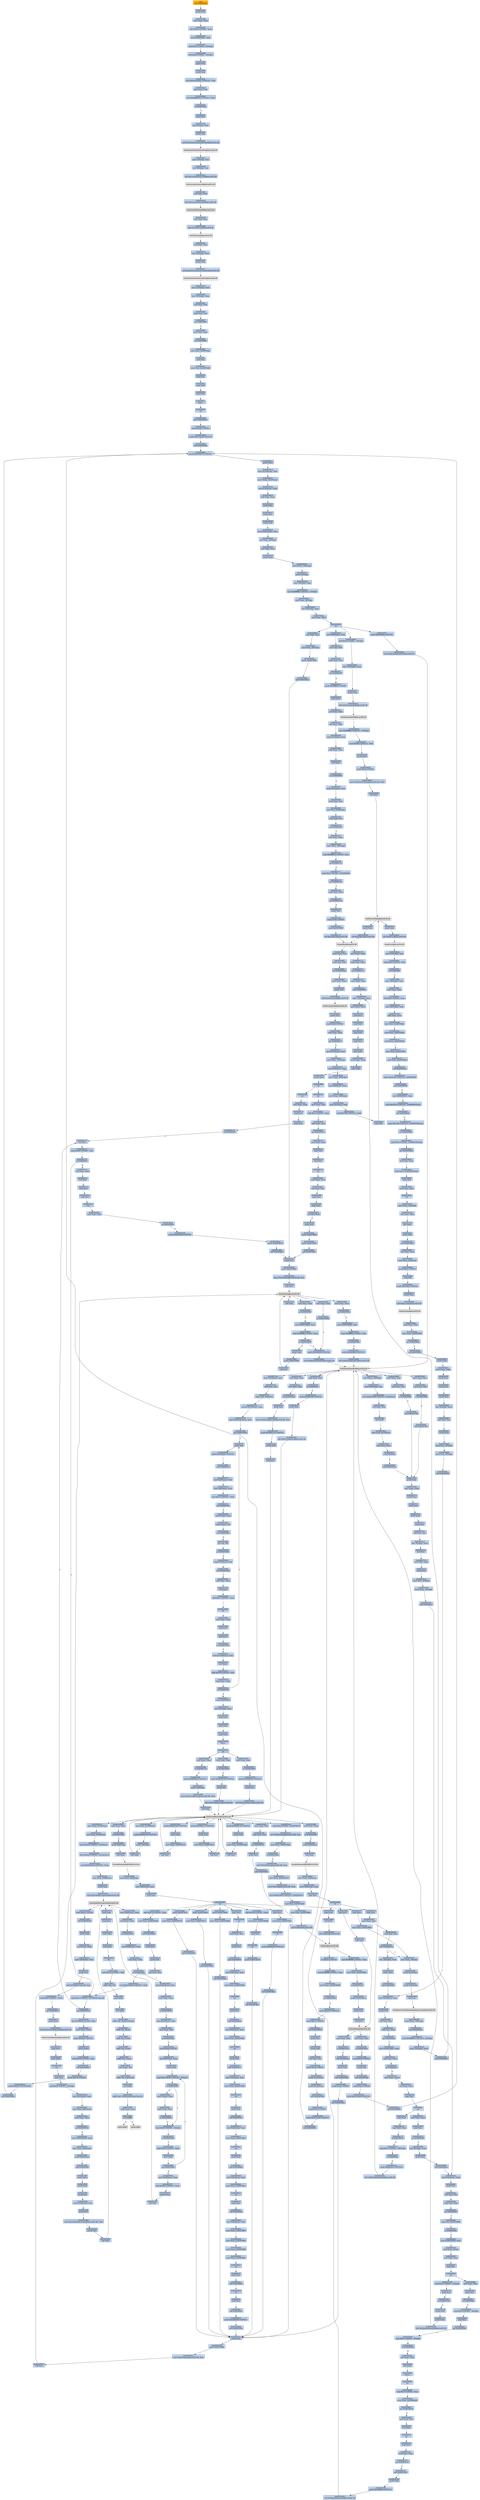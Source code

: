 digraph G {
node[shape=rectangle,style=filled,fillcolor=lightsteelblue,color=lightsteelblue]
bgcolor="transparent"
a0x00454d3dcall_0x0045fe8a[label="start\ncall 0x0045fe8a",color="lightgrey",fillcolor="orange"];
a0x0045fe8apushl_ebp[label="0x0045fe8a\npushl %ebp"];
a0x0045fe8bmovl_esp_ebp[label="0x0045fe8b\nmovl %esp, %ebp"];
a0x0045fe8dsubl_0x10UINT8_esp[label="0x0045fe8d\nsubl $0x10<UINT8>, %esp"];
a0x0045fe90movl_0x00476dec_eax[label="0x0045fe90\nmovl 0x00476dec, %eax"];
a0x0045fe95andl_0x0UINT8__8ebp_[label="0x0045fe95\nandl $0x0<UINT8>, -8(%ebp)"];
a0x0045fe99andl_0x0UINT8__4ebp_[label="0x0045fe99\nandl $0x0<UINT8>, -4(%ebp)"];
a0x0045fe9dpushl_ebx[label="0x0045fe9d\npushl %ebx"];
a0x0045fe9epushl_edi[label="0x0045fe9e\npushl %edi"];
a0x0045fe9fmovl_0xbb40e64eUINT32_edi[label="0x0045fe9f\nmovl $0xbb40e64e<UINT32>, %edi"];
a0x0045fea4cmpl_edi_eax[label="0x0045fea4\ncmpl %edi, %eax"];
a0x0045fea6movl_0xffff0000UINT32_ebx[label="0x0045fea6\nmovl $0xffff0000<UINT32>, %ebx"];
a0x0045feabje_0x0045feba[label="0x0045feab\nje 0x0045feba"];
a0x0045febapushl_esi[label="0x0045feba\npushl %esi"];
a0x0045febbleal__8ebp__eax[label="0x0045febb\nleal -8(%ebp), %eax"];
a0x0045febepushl_eax[label="0x0045febe\npushl %eax"];
a0x0045febfcall_GetSystemTimeAsFileTime_kernel32_dll[label="0x0045febf\ncall GetSystemTimeAsFileTime@kernel32.dll"];
GetSystemTimeAsFileTime_kernel32_dll[label="GetSystemTimeAsFileTime@kernel32.dll",color="lightgrey",fillcolor="lightgrey"];
a0x0045fec5movl__4ebp__esi[label="0x0045fec5\nmovl -4(%ebp), %esi"];
a0x0045fec8xorl__8ebp__esi[label="0x0045fec8\nxorl -8(%ebp), %esi"];
a0x0045fecbcall_GetCurrentProcessId_kernel32_dll[label="0x0045fecb\ncall GetCurrentProcessId@kernel32.dll"];
GetCurrentProcessId_kernel32_dll[label="GetCurrentProcessId@kernel32.dll",color="lightgrey",fillcolor="lightgrey"];
a0x0045fed1xorl_eax_esi[label="0x0045fed1\nxorl %eax, %esi"];
a0x0045fed3call_GetCurrentThreadId_kernel32_dll[label="0x0045fed3\ncall GetCurrentThreadId@kernel32.dll"];
GetCurrentThreadId_kernel32_dll[label="GetCurrentThreadId@kernel32.dll",color="lightgrey",fillcolor="lightgrey"];
a0x0045fed9xorl_eax_esi[label="0x0045fed9\nxorl %eax, %esi"];
a0x0045fedbcall_GetTickCount_kernel32_dll[label="0x0045fedb\ncall GetTickCount@kernel32.dll"];
GetTickCount_kernel32_dll[label="GetTickCount@kernel32.dll",color="lightgrey",fillcolor="lightgrey"];
a0x0045fee1xorl_eax_esi[label="0x0045fee1\nxorl %eax, %esi"];
a0x0045fee3leal__16ebp__eax[label="0x0045fee3\nleal -16(%ebp), %eax"];
a0x0045fee6pushl_eax[label="0x0045fee6\npushl %eax"];
a0x0045fee7call_QueryPerformanceCounter_kernel32_dll[label="0x0045fee7\ncall QueryPerformanceCounter@kernel32.dll"];
QueryPerformanceCounter_kernel32_dll[label="QueryPerformanceCounter@kernel32.dll",color="lightgrey",fillcolor="lightgrey"];
a0x0045feedmovl__12ebp__eax[label="0x0045feed\nmovl -12(%ebp), %eax"];
a0x0045fef0xorl__16ebp__eax[label="0x0045fef0\nxorl -16(%ebp), %eax"];
a0x0045fef3xorl_eax_esi[label="0x0045fef3\nxorl %eax, %esi"];
a0x0045fef5cmpl_edi_esi[label="0x0045fef5\ncmpl %edi, %esi"];
a0x0045fef7jne_0x0045ff00[label="0x0045fef7\njne 0x0045ff00"];
a0x0045ff00testl_esi_ebx[label="0x0045ff00\ntestl %esi, %ebx"];
a0x0045ff02jne_0x0045ff0b[label="0x0045ff02\njne 0x0045ff0b"];
a0x0045ff0bmovl_esi_0x00476dec[label="0x0045ff0b\nmovl %esi, 0x00476dec"];
a0x0045ff11notl_esi[label="0x0045ff11\nnotl %esi"];
a0x0045ff13movl_esi_0x00476df0[label="0x0045ff13\nmovl %esi, 0x00476df0"];
a0x0045ff19popl_esi[label="0x0045ff19\npopl %esi"];
a0x0045ff1apopl_edi[label="0x0045ff1a\npopl %edi"];
a0x0045ff1bpopl_ebx[label="0x0045ff1b\npopl %ebx"];
a0x0045ff1cleave_[label="0x0045ff1c\nleave "];
a0x0045ff1dret[label="0x0045ff1d\nret"];
a0x00454d42jmp_0x00454b5e[label="0x00454d42\njmp 0x00454b5e"];
a0x00454b5epushl_0x60UINT8[label="0x00454b5e\npushl $0x60<UINT8>"];
a0x00454b60pushl_0x472ac8UINT32[label="0x00454b60\npushl $0x472ac8<UINT32>"];
a0x00454b65call_0x0045660c[label="0x00454b65\ncall 0x0045660c"];
a0x0045660cpushl_0x456670UINT32[label="0x0045660c\npushl $0x456670<UINT32>"];
a0x00456611pushl_fs_0[label="0x00456611\npushl %fs:0"];
a0x00456618movl_0x10esp__eax[label="0x00456618\nmovl 0x10(%esp), %eax"];
a0x0045661cmovl_ebp_0x10esp_[label="0x0045661c\nmovl %ebp, 0x10(%esp)"];
a0x00456620leal_0x10esp__ebp[label="0x00456620\nleal 0x10(%esp), %ebp"];
a0x00456624subl_eax_esp[label="0x00456624\nsubl %eax, %esp"];
a0x00456626pushl_ebx[label="0x00456626\npushl %ebx"];
a0x00456627pushl_esi[label="0x00456627\npushl %esi"];
a0x00456628pushl_edi[label="0x00456628\npushl %edi"];
a0x00456629movl_0x00476dec_eax[label="0x00456629\nmovl 0x00476dec, %eax"];
a0x0045662exorl_eax__4ebp_[label="0x0045662e\nxorl %eax, -4(%ebp)"];
a0x00456631xorl_ebp_eax[label="0x00456631\nxorl %ebp, %eax"];
a0x00456633pushl_eax[label="0x00456633\npushl %eax"];
a0x00456634movl_esp__24ebp_[label="0x00456634\nmovl %esp, -24(%ebp)"];
a0x00456637pushl__8ebp_[label="0x00456637\npushl -8(%ebp)"];
a0x0045663amovl__4ebp__eax[label="0x0045663a\nmovl -4(%ebp), %eax"];
a0x0045663dmovl_0xfffffffeUINT32__4ebp_[label="0x0045663d\nmovl $0xfffffffe<UINT32>, -4(%ebp)"];
a0x00456644movl_eax__8ebp_[label="0x00456644\nmovl %eax, -8(%ebp)"];
a0x00456647leal__16ebp__eax[label="0x00456647\nleal -16(%ebp), %eax"];
a0x0045664amovl_eax_fs_0[label="0x0045664a\nmovl %eax, %fs:0"];
a0x00456650ret[label="0x00456650\nret"];
a0x00454b6aandl_0x0UINT8__4ebp_[label="0x00454b6a\nandl $0x0<UINT8>, -4(%ebp)"];
a0x00454b6eleal__112ebp__eax[label="0x00454b6e\nleal -112(%ebp), %eax"];
a0x00454b71pushl_eax[label="0x00454b71\npushl %eax"];
a0x00454b72call_GetStartupInfoW_kernel32_dll[label="0x00454b72\ncall GetStartupInfoW@kernel32.dll"];
GetStartupInfoW_kernel32_dll[label="GetStartupInfoW@kernel32.dll",color="lightgrey",fillcolor="lightgrey"];
a0x00454b78movl_0xfffffffeUINT32__4ebp_[label="0x00454b78\nmovl $0xfffffffe<UINT32>, -4(%ebp)"];
a0x00454b7fmovl_0x94UINT32_edi[label="0x00454b7f\nmovl $0x94<UINT32>, %edi"];
a0x00454b84pushl_edi[label="0x00454b84\npushl %edi"];
a0x00454b85pushl_0x0UINT8[label="0x00454b85\npushl $0x0<UINT8>"];
a0x00454b87movl_GetProcessHeap_kernel32_dll_ebx[label="0x00454b87\nmovl GetProcessHeap@kernel32.dll, %ebx"];
a0x00454b8dcall_ebx[label="0x00454b8d\ncall %ebx"];
GetProcessHeap_kernel32_dll[label="GetProcessHeap@kernel32.dll",color="lightgrey",fillcolor="lightgrey"];
a0x00454b8fpushl_eax[label="0x00454b8f\npushl %eax"];
a0x00454b90call_HeapAlloc_kernel32_dll[label="0x00454b90\ncall HeapAlloc@kernel32.dll"];
HeapAlloc_kernel32_dll[label="HeapAlloc@kernel32.dll",color="lightgrey",fillcolor="lightgrey"];
a0x00454b96movl_eax_esi[label="0x00454b96\nmovl %eax, %esi"];
a0x00454b98testl_esi_esi[label="0x00454b98\ntestl %esi, %esi"];
a0x00454b9ajne_0x00454ba9[label="0x00454b9a\njne 0x00454ba9"];
a0x00454ba9movl_edi_esi_[label="0x00454ba9\nmovl %edi, (%esi)"];
a0x00454babpushl_esi[label="0x00454bab\npushl %esi"];
a0x00454baccall_GetVersionExA_kernel32_dll[label="0x00454bac\ncall GetVersionExA@kernel32.dll"];
GetVersionExA_kernel32_dll[label="GetVersionExA@kernel32.dll",color="lightgrey",fillcolor="lightgrey"];
a0x00454bb2pushl_esi[label="0x00454bb2\npushl %esi"];
a0x00454bb3pushl_0x0UINT8[label="0x00454bb3\npushl $0x0<UINT8>"];
a0x00454bb5testl_eax_eax[label="0x00454bb5\ntestl %eax, %eax"];
a0x00454bb7jne_0x00454bc7[label="0x00454bb7\njne 0x00454bc7"];
a0x00454bc7movl_0x10esi__eax[label="0x00454bc7\nmovl 0x10(%esi), %eax"];
a0x00454bcamovl_eax__32ebp_[label="0x00454bca\nmovl %eax, -32(%ebp)"];
a0x00454bcdmovl_0x4esi__eax[label="0x00454bcd\nmovl 0x4(%esi), %eax"];
a0x00454bd0movl_eax__36ebp_[label="0x00454bd0\nmovl %eax, -36(%ebp)"];
a0x00454bd3movl_0x8esi__eax[label="0x00454bd3\nmovl 0x8(%esi), %eax"];
a0x00454bd6movl_eax__40ebp_[label="0x00454bd6\nmovl %eax, -40(%ebp)"];
a0x00454bd9movl_0xcesi__edi[label="0x00454bd9\nmovl 0xc(%esi), %edi"];
a0x00454bdcandl_0x7fffUINT32_edi[label="0x00454bdc\nandl $0x7fff<UINT32>, %edi"];
a0x00454be2call_ebx[label="0x00454be2\ncall %ebx"];
a0x00454be4pushl_eax[label="0x00454be4\npushl %eax"];
a0x00454be5call_HeapFree_kernel32_dll[label="0x00454be5\ncall HeapFree@kernel32.dll"];
HeapFree_kernel32_dll[label="HeapFree@kernel32.dll",color="lightgrey",fillcolor="lightgrey"];
a0x00454bebmovl__32ebp__esi[label="0x00454beb\nmovl -32(%ebp), %esi"];
a0x00454beecmpl_0x2UINT8_esi[label="0x00454bee\ncmpl $0x2<UINT8>, %esi"];
a0x00454bf1je_0x00454bf9[label="0x00454bf1\nje 0x00454bf9"];
a0x00454bf9movl__36ebp__ecx[label="0x00454bf9\nmovl -36(%ebp), %ecx"];
a0x00454bfcmovl_ecx_eax[label="0x00454bfc\nmovl %ecx, %eax"];
a0x00454bfeshll_0x8UINT8_eax[label="0x00454bfe\nshll $0x8<UINT8>, %eax"];
a0x00454c01movl__40ebp__edx[label="0x00454c01\nmovl -40(%ebp), %edx"];
a0x00454c04addl_edx_eax[label="0x00454c04\naddl %edx, %eax"];
a0x00454c06movl_esi_0x004789dc[label="0x00454c06\nmovl %esi, 0x004789dc"];
a0x00454c0cmovl_eax_0x004789e4[label="0x00454c0c\nmovl %eax, 0x004789e4"];
a0x00454c11movl_ecx_0x004789e8[label="0x00454c11\nmovl %ecx, 0x004789e8"];
a0x00454c17movl_edx_0x004789ec[label="0x00454c17\nmovl %edx, 0x004789ec"];
a0x00454c1dmovl_edi_0x004789e0[label="0x00454c1d\nmovl %edi, 0x004789e0"];
a0x00454c23call_0x00454b1d[label="0x00454c23\ncall 0x00454b1d"];
a0x00454b1dcmpw_0x5a4dUINT16_0x00400000[label="0x00454b1d\ncmpw $0x5a4d<UINT16>, 0x00400000"];
a0x00454b26jne_0x00454b5b[label="0x00454b26\njne 0x00454b5b"];
a0x00454b28movl_0x0040003c_eax[label="0x00454b28\nmovl 0x0040003c, %eax"];
a0x00454b2dcmpl_0x4550UINT32_0x400000eax_[label="0x00454b2d\ncmpl $0x4550<UINT32>, 0x400000(%eax)"];
a0x00454b37jne_0x00454b5b[label="0x00454b37\njne 0x00454b5b"];
a0x00454b39cmpw_0x10bUINT16_0x400018eax_[label="0x00454b39\ncmpw $0x10b<UINT16>, 0x400018(%eax)"];
a0x00454b42jne_0x00454b5b[label="0x00454b42\njne 0x00454b5b"];
a0x00454b44cmpl_0xeUINT8_0x400074eax_[label="0x00454b44\ncmpl $0xe<UINT8>, 0x400074(%eax)"];
a0x00454b4bjbe_0x00454b5b[label="0x00454b4b\njbe 0x00454b5b"];
a0x00454b4dxorl_ecx_ecx[label="0x00454b4d\nxorl %ecx, %ecx"];
a0x00454b4fcmpl_ecx_0x4000e8eax_[label="0x00454b4f\ncmpl %ecx, 0x4000e8(%eax)"];
a0x00454b55setne_cl[label="0x00454b55\nsetne %cl"];
a0x00454b58movl_ecx_eax[label="0x00454b58\nmovl %ecx, %eax"];
a0x00454b5aret[label="0x00454b5a\nret"];
a0x00454c28movl_eax__32ebp_[label="0x00454c28\nmovl %eax, -32(%ebp)"];
a0x00454c2bxorl_ebx_ebx[label="0x00454c2b\nxorl %ebx, %ebx"];
a0x00454c2dincl_ebx[label="0x00454c2d\nincl %ebx"];
a0x00454c2epushl_ebx[label="0x00454c2e\npushl %ebx"];
a0x00454c2fcall_0x00458db7[label="0x00454c2f\ncall 0x00458db7"];
a0x00458db7xorl_eax_eax[label="0x00458db7\nxorl %eax, %eax"];
a0x00458db9cmpl_eax_0x4esp_[label="0x00458db9\ncmpl %eax, 0x4(%esp)"];
a0x00458dbdpushl_0x0UINT8[label="0x00458dbd\npushl $0x0<UINT8>"];
a0x00458dbfsete_al[label="0x00458dbf\nsete %al"];
a0x00458dc2pushl_0x1000UINT32[label="0x00458dc2\npushl $0x1000<UINT32>"];
a0x00458dc7pushl_eax[label="0x00458dc7\npushl %eax"];
a0x00458dc8call_HeapCreate_kernel32_dll[label="0x00458dc8\ncall HeapCreate@kernel32.dll"];
HeapCreate_kernel32_dll[label="HeapCreate@kernel32.dll",color="lightgrey",fillcolor="lightgrey"];
a0x00458dcetestl_eax_eax[label="0x00458dce\ntestl %eax, %eax"];
a0x00458dd0movl_eax_0x00478f30[label="0x00458dd0\nmovl %eax, 0x00478f30"];
a0x00458dd5jne_0x00458dda[label="0x00458dd5\njne 0x00458dda"];
a0x00458ddacall_0x00458d5c[label="0x00458dda\ncall 0x00458d5c"];
a0x00458d5cpushl_ebp[label="0x00458d5c\npushl %ebp"];
a0x00458d5dmovl_esp_ebp[label="0x00458d5d\nmovl %esp, %ebp"];
a0x00458d5fpushl_ecx[label="0x00458d5f\npushl %ecx"];
a0x00458d60pushl_ecx[label="0x00458d60\npushl %ecx"];
a0x00458d61pushl_esi[label="0x00458d61\npushl %esi"];
a0x00458d62leal__4ebp__eax[label="0x00458d62\nleal -4(%ebp), %eax"];
a0x00458d65xorl_esi_esi[label="0x00458d65\nxorl %esi, %esi"];
a0x00458d67pushl_eax[label="0x00458d67\npushl %eax"];
a0x00458d68movl_esi__4ebp_[label="0x00458d68\nmovl %esi, -4(%ebp)"];
a0x00458d6bmovl_esi__8ebp_[label="0x00458d6b\nmovl %esi, -8(%ebp)"];
a0x00458d6ecall_0x0044fa96[label="0x00458d6e\ncall 0x0044fa96"];
a0x0044fa96movl_0x4esp__ecx[label="0x0044fa96\nmovl 0x4(%esp), %ecx"];
a0x0044fa9apushl_esi[label="0x0044fa9a\npushl %esi"];
a0x0044fa9bxorl_esi_esi[label="0x0044fa9b\nxorl %esi, %esi"];
a0x0044fa9dcmpl_esi_ecx[label="0x0044fa9d\ncmpl %esi, %ecx"];
a0x0044fa9fjne_0x0044fabe[label="0x0044fa9f\njne 0x0044fabe"];
a0x0044fabemovl_0x004789dc_eax[label="0x0044fabe\nmovl 0x004789dc, %eax"];
a0x0044fac3cmpl_esi_eax[label="0x0044fac3\ncmpl %esi, %eax"];
a0x0044fac5je_0x0044faa1[label="0x0044fac5\nje 0x0044faa1"];
a0x0044fac7movl_eax_ecx_[label="0x0044fac7\nmovl %eax, (%ecx)"];
a0x0044fac9xorl_eax_eax[label="0x0044fac9\nxorl %eax, %eax"];
a0x0044facbpopl_esi[label="0x0044facb\npopl %esi"];
a0x0044faccret[label="0x0044facc\nret"];
a0x00458d73testl_eax_eax[label="0x00458d73\ntestl %eax, %eax"];
a0x00458d75popl_ecx[label="0x00458d75\npopl %ecx"];
a0x00458d76je_0x00458d85[label="0x00458d76\nje 0x00458d85"];
a0x00458d85leal__8ebp__eax[label="0x00458d85\nleal -8(%ebp), %eax"];
a0x00458d88pushl_eax[label="0x00458d88\npushl %eax"];
a0x00458d89call_0x0044facd[label="0x00458d89\ncall 0x0044facd"];
a0x0044facdmovl_0x4esp__eax[label="0x0044facd\nmovl 0x4(%esp), %eax"];
a0x0044fad1pushl_esi[label="0x0044fad1\npushl %esi"];
a0x0044fad2xorl_esi_esi[label="0x0044fad2\nxorl %esi, %esi"];
a0x0044fad4cmpl_esi_eax[label="0x0044fad4\ncmpl %esi, %eax"];
a0x0044fad6jne_0x0044faf5[label="0x0044fad6\njne 0x0044faf5"];
a0x0044faf5cmpl_esi_0x004789dc[label="0x0044faf5\ncmpl %esi, 0x004789dc"];
a0x0044fafbje_0x0044fad8[label="0x0044fafb\nje 0x0044fad8"];
a0x0044fafdmovl_0x004789e8_ecx[label="0x0044fafd\nmovl 0x004789e8, %ecx"];
a0x0044fb03movl_ecx_eax_[label="0x0044fb03\nmovl %ecx, (%eax)"];
a0x0044fb05xorl_eax_eax[label="0x0044fb05\nxorl %eax, %eax"];
a0x0044fb07popl_esi[label="0x0044fb07\npopl %esi"];
a0x0044fb08ret[label="0x0044fb08\nret"];
a0x00458d8etestl_eax_eax[label="0x00458d8e\ntestl %eax, %eax"];
a0x00458d90popl_ecx[label="0x00458d90\npopl %ecx"];
a0x00458d91je_0x00458da0[label="0x00458d91\nje 0x00458da0"];
a0x00458da0cmpl_0x2UINT8__4ebp_[label="0x00458da0\ncmpl $0x2<UINT8>, -4(%ebp)"];
a0x00458da4popl_esi[label="0x00458da4\npopl %esi"];
a0x00458da5jne_0x00458db2[label="0x00458da5\njne 0x00458db2"];
a0x00458da7cmpl_0x5UINT8__8ebp_[label="0x00458da7\ncmpl $0x5<UINT8>, -8(%ebp)"];
a0x00458dabjb_0x00458db2[label="0x00458dab\njb 0x00458db2"];
a0x00458dadxorl_eax_eax[label="0x00458dad\nxorl %eax, %eax"];
a0x00458dafincl_eax[label="0x00458daf\nincl %eax"];
a0x00458db0leave_[label="0x00458db0\nleave "];
a0x00458db1ret[label="0x00458db1\nret"];
a0x00458ddfcmpl_0x3UINT8_eax[label="0x00458ddf\ncmpl $0x3<UINT8>, %eax"];
a0x00458de2movl_eax_0x0048ba80[label="0x00458de2\nmovl %eax, 0x0048ba80"];
a0x00458de7jne_0x00458e0d[label="0x00458de7\njne 0x00458e0d"];
a0x00458e0dxorl_eax_eax[label="0x00458e0d\nxorl %eax, %eax"];
a0x00458e0fincl_eax[label="0x00458e0f\nincl %eax"];
a0x00458e10ret[label="0x00458e10\nret"];
a0x00454c34popl_ecx[label="0x00454c34\npopl %ecx"];
a0x00454c35testl_eax_eax[label="0x00454c35\ntestl %eax, %eax"];
a0x00454c37jne_0x00454c41[label="0x00454c37\njne 0x00454c41"];
a0x00454c41call_0x00455c93[label="0x00454c41\ncall 0x00455c93"];
a0x00455c93pushl_edi[label="0x00455c93\npushl %edi"];
a0x00455c94pushl_0x4690f4UINT32[label="0x00455c94\npushl $0x4690f4<UINT32>"];
a0x00455c99call_GetModuleHandleA_kernel32_dll[label="0x00455c99\ncall GetModuleHandleA@kernel32.dll"];
GetModuleHandleA_kernel32_dll[label="GetModuleHandleA@kernel32.dll",color="lightgrey",fillcolor="lightgrey"];
a0x00455c9fmovl_eax_edi[label="0x00455c9f\nmovl %eax, %edi"];
a0x00455ca1testl_edi_edi[label="0x00455ca1\ntestl %edi, %edi"];
a0x00455ca3jne_0x00455cae[label="0x00455ca3\njne 0x00455cae"];
a0x00455caepushl_esi[label="0x00455cae\npushl %esi"];
a0x00455cafmovl_GetProcAddress_kernel32_dll_esi[label="0x00455caf\nmovl GetProcAddress@kernel32.dll, %esi"];
a0x00455cb5pushl_0x469134UINT32[label="0x00455cb5\npushl $0x469134<UINT32>"];
a0x00455cbapushl_edi[label="0x00455cba\npushl %edi"];
a0x00455cbbcall_esi[label="0x00455cbb\ncall %esi"];
GetProcAddress_kernel32_dll[label="GetProcAddress@kernel32.dll",color="lightgrey",fillcolor="lightgrey"];
a0x00455cbdpushl_0x469128UINT32[label="0x00455cbd\npushl $0x469128<UINT32>"];
a0x00455cc2pushl_edi[label="0x00455cc2\npushl %edi"];
a0x00455cc3movl_eax_0x00478a78[label="0x00455cc3\nmovl %eax, 0x00478a78"];
a0x00455cc8call_esi[label="0x00455cc8\ncall %esi"];
a0x00455ccapushl_0x46911cUINT32[label="0x00455cca\npushl $0x46911c<UINT32>"];
a0x00455ccfpushl_edi[label="0x00455ccf\npushl %edi"];
a0x00455cd0movl_eax_0x00478a7c[label="0x00455cd0\nmovl %eax, 0x00478a7c"];
a0x00455cd5call_esi[label="0x00455cd5\ncall %esi"];
a0x00455cd7pushl_0x469114UINT32[label="0x00455cd7\npushl $0x469114<UINT32>"];
a0x00455cdcpushl_edi[label="0x00455cdc\npushl %edi"];
a0x00455cddmovl_eax_0x00478a80[label="0x00455cdd\nmovl %eax, 0x00478a80"];
a0x00455ce2call_esi[label="0x00455ce2\ncall %esi"];
a0x00455ce4cmpl_0x0UINT8_0x00478a78[label="0x00455ce4\ncmpl $0x0<UINT8>, 0x00478a78"];
a0x00455cebmovl_TlsSetValue_kernel32_dll_esi[label="0x00455ceb\nmovl TlsSetValue@kernel32.dll, %esi"];
a0x00455cf1movl_eax_0x00478a84[label="0x00455cf1\nmovl %eax, 0x00478a84"];
a0x00455cf6je_0x00455d0e[label="0x00455cf6\nje 0x00455d0e"];
a0x00455d0emovl_TlsGetValue_kernel32_dll_eax[label="0x00455d0e\nmovl TlsGetValue@kernel32.dll, %eax"];
a0x00455d13movl_eax_0x00478a7c[label="0x00455d13\nmovl %eax, 0x00478a7c"];
a0x00455d18movl_TlsFree_kernel32_dll_eax[label="0x00455d18\nmovl TlsFree@kernel32.dll, %eax"];
a0x00455d1dmovl_0x45590fUINT32_0x00478a78[label="0x00455d1d\nmovl $0x45590f<UINT32>, 0x00478a78"];
a0x00455d27movl_esi_0x00478a80[label="0x00455d27\nmovl %esi, 0x00478a80"];
a0x00455d2dmovl_eax_0x00478a84[label="0x00455d2d\nmovl %eax, 0x00478a84"];
a0x00455d32call_TlsAlloc_kernel32_dll[label="0x00455d32\ncall TlsAlloc@kernel32.dll"];
TlsAlloc_kernel32_dll[label="TlsAlloc@kernel32.dll",color="lightgrey",fillcolor="lightgrey"];
a0x00455d38cmpl_0xffffffffUINT8_eax[label="0x00455d38\ncmpl $0xffffffff<UINT8>, %eax"];
a0x00455d3bmovl_eax_0x004769bc[label="0x00455d3b\nmovl %eax, 0x004769bc"];
a0x00455d40je_0x00455e12[label="0x00455d40\nje 0x00455e12"];
a0x00455d46pushl_0x00478a7c[label="0x00455d46\npushl 0x00478a7c"];
a0x00455d4cpushl_eax[label="0x00455d4c\npushl %eax"];
a0x00455d4dcall_esi[label="0x00455d4d\ncall %esi"];
TlsSetValue_kernel32_dll[label="TlsSetValue@kernel32.dll",color="lightgrey",fillcolor="lightgrey"];
a0x00455d4ftestl_eax_eax[label="0x00455d4f\ntestl %eax, %eax"];
a0x00455d51je_0x00455e12[label="0x00455d51\nje 0x00455e12"];
a0x00455d57call_0x0044fcbd[label="0x00455d57\ncall 0x0044fcbd"];
a0x0044fcbdpushl_esi[label="0x0044fcbd\npushl %esi"];
a0x0044fcbecall_0x00455898[label="0x0044fcbe\ncall 0x00455898"];
a0x00455898pushl_0x0UINT8[label="0x00455898\npushl $0x0<UINT8>"];
a0x0045589acall_0x0045582a[label="0x0045589a\ncall 0x0045582a"];
a0x0045582apushl_esi[label="0x0045582a\npushl %esi"];
a0x0045582bpushl_0x004769bc[label="0x0045582b\npushl 0x004769bc"];
a0x00455831movl_TlsGetValue_kernel32_dll_esi[label="0x00455831\nmovl TlsGetValue@kernel32.dll, %esi"];
a0x00455837call_esi[label="0x00455837\ncall %esi"];
TlsGetValue_kernel32_dll[label="TlsGetValue@kernel32.dll",color="lightgrey",fillcolor="lightgrey"];
a0x00455839testl_eax_eax[label="0x00455839\ntestl %eax, %eax"];
a0x0045583bje_0x0045585e[label="0x0045583b\nje 0x0045585e"];
a0x0045583dmovl_0x004769b8_eax[label="0x0045583d\nmovl 0x004769b8, %eax"];
a0x00455842cmpl_0xffffffffUINT8_eax[label="0x00455842\ncmpl $0xffffffff<UINT8>, %eax"];
a0x00455845je_0x0045585e[label="0x00455845\nje 0x0045585e"];
a0x0045585epushl_0x4690f4UINT32[label="0x0045585e\npushl $0x4690f4<UINT32>"];
a0x00455863call_GetModuleHandleA_kernel32_dll[label="0x00455863\ncall GetModuleHandleA@kernel32.dll"];
a0x00455869movl_eax_esi[label="0x00455869\nmovl %eax, %esi"];
a0x0045586btestl_esi_esi[label="0x0045586b\ntestl %esi, %esi"];
a0x0045586dje_0x00455892[label="0x0045586d\nje 0x00455892"];
a0x0045586fcall_0x004557be[label="0x0045586f\ncall 0x004557be"];
a0x004557bepushl_ebp[label="0x004557be\npushl %ebp"];
a0x004557bfmovl_esp_ebp[label="0x004557bf\nmovl %esp, %ebp"];
a0x004557c1pushl_ecx[label="0x004557c1\npushl %ecx"];
a0x004557c2pushl_ecx[label="0x004557c2\npushl %ecx"];
a0x004557c3pushl_ebx[label="0x004557c3\npushl %ebx"];
a0x004557c4pushl_esi[label="0x004557c4\npushl %esi"];
a0x004557c5xorl_esi_esi[label="0x004557c5\nxorl %esi, %esi"];
a0x004557c7leal__4ebp__eax[label="0x004557c7\nleal -4(%ebp), %eax"];
a0x004557caincl_esi[label="0x004557ca\nincl %esi"];
a0x004557cbxorl_ebx_ebx[label="0x004557cb\nxorl %ebx, %ebx"];
a0x004557cdpushl_eax[label="0x004557cd\npushl %eax"];
a0x004557cemovl_esi__8ebp_[label="0x004557ce\nmovl %esi, -8(%ebp)"];
a0x004557d1movl_ebx__4ebp_[label="0x004557d1\nmovl %ebx, -4(%ebp)"];
a0x004557d4call_0x0044facd[label="0x004557d4\ncall 0x0044facd"];
a0x004557d9cmpl_0x5UINT8__4ebp_[label="0x004557d9\ncmpl $0x5<UINT8>, -4(%ebp)"];
a0x004557ddpopl_ecx[label="0x004557dd\npopl %ecx"];
a0x004557dejle_0x004557e4[label="0x004557de\njle 0x004557e4"];
a0x004557e4pushl_edi[label="0x004557e4\npushl %edi"];
a0x004557e5pushl_ebx[label="0x004557e5\npushl %ebx"];
a0x004557e6call_GetModuleHandleA_kernel32_dll[label="0x004557e6\ncall GetModuleHandleA@kernel32.dll"];
a0x004557ecmovl_0x3ceax__esi[label="0x004557ec\nmovl 0x3c(%eax), %esi"];
a0x004557efaddl_eax_esi[label="0x004557ef\naddl %eax, %esi"];
a0x004557f1cmpw_bx_0x6esi_[label="0x004557f1\ncmpw %bx, 0x6(%esi)"];
a0x004557f5movzwl_0x14esi__eax[label="0x004557f5\nmovzwl 0x14(%esi), %eax"];
a0x004557f9leal_0x18eaxesi__edi[label="0x004557f9\nleal 0x18(%eax,%esi), %edi"];
a0x004557fdjbe_0x00455822[label="0x004557fd\njbe 0x00455822"];
a0x004557ffpushl_edi[label="0x004557ff\npushl %edi"];
a0x00455800pushl_0x4690dcUINT32[label="0x00455800\npushl $0x4690dc<UINT32>"];
a0x00455805call_0x00452570[label="0x00455805\ncall 0x00452570"];
a0x00452570movl_0x4esp__edx[label="0x00452570\nmovl 0x4(%esp), %edx"];
a0x00452574movl_0x8esp__ecx[label="0x00452574\nmovl 0x8(%esp), %ecx"];
a0x00452578testl_0x3UINT32_edx[label="0x00452578\ntestl $0x3<UINT32>, %edx"];
a0x0045257ejne_0x004525bc[label="0x0045257e\njne 0x004525bc"];
a0x00452580movl_edx__eax[label="0x00452580\nmovl (%edx), %eax"];
a0x00452582cmpb_ecx__al[label="0x00452582\ncmpb (%ecx), %al"];
a0x00452584jne_0x004525b4[label="0x00452584\njne 0x004525b4"];
a0x00452586orb_al_al[label="0x00452586\norb %al, %al"];
a0x00452588je_0x004525b0[label="0x00452588\nje 0x004525b0"];
a0x0045258acmpb_0x1ecx__ah[label="0x0045258a\ncmpb 0x1(%ecx), %ah"];
a0x0045258djne_0x004525b4[label="0x0045258d\njne 0x004525b4"];
a0x004525b4sbbl_eax_eax[label="0x004525b4\nsbbl %eax, %eax"];
a0x004525b6shll_eax[label="0x004525b6\nshll %eax"];
a0x004525b8addl_0x1UINT8_eax[label="0x004525b8\naddl $0x1<UINT8>, %eax"];
a0x004525bbret[label="0x004525bb\nret"];
a0x0045580atestl_eax_eax[label="0x0045580a\ntestl %eax, %eax"];
a0x0045580cpopl_ecx[label="0x0045580c\npopl %ecx"];
a0x0045580dpopl_ecx[label="0x0045580d\npopl %ecx"];
a0x0045580eje_0x0045581e[label="0x0045580e\nje 0x0045581e"];
a0x00455810movzwl_0x6esi__eax[label="0x00455810\nmovzwl 0x6(%esi), %eax"];
a0x00455814incl_ebx[label="0x00455814\nincl %ebx"];
a0x00455815addl_0x28UINT8_edi[label="0x00455815\naddl $0x28<UINT8>, %edi"];
a0x00455818cmpl_eax_ebx[label="0x00455818\ncmpl %eax, %ebx"];
a0x0045581ajb_0x004557ff[label="0x0045581a\njb 0x004557ff"];
a0x0045581cjmp_0x00455822[label="0x0045581c\njmp 0x00455822"];
a0x00455822movl__8ebp__eax[label="0x00455822\nmovl -8(%ebp), %eax"];
a0x00455825popl_edi[label="0x00455825\npopl %edi"];
a0x00455826popl_esi[label="0x00455826\npopl %esi"];
a0x00455827popl_ebx[label="0x00455827\npopl %ebx"];
a0x00455828leave_[label="0x00455828\nleave "];
a0x00455829ret[label="0x00455829\nret"];
a0x00455874testl_eax_eax[label="0x00455874\ntestl %eax, %eax"];
a0x00455876je_0x00455892[label="0x00455876\nje 0x00455892"];
a0x00455878pushl_0x4690e4UINT32[label="0x00455878\npushl $0x4690e4<UINT32>"];
a0x0045587dpushl_esi[label="0x0045587d\npushl %esi"];
a0x0045587ecall_GetProcAddress_kernel32_dll[label="0x0045587e\ncall GetProcAddress@kernel32.dll"];
a0x00455884testl_eax_eax[label="0x00455884\ntestl %eax, %eax"];
a0x00455886je_0x00455892[label="0x00455886\nje 0x00455892"];
a0x00455888pushl_0x8esp_[label="0x00455888\npushl 0x8(%esp)"];
a0x0045588ccall_eax[label="0x0045588c\ncall %eax"];
EncodePointer_KERNEL32_DLL[label="EncodePointer@KERNEL32.DLL",color="lightgrey",fillcolor="lightgrey"];
a0x0045588emovl_eax_0x8esp_[label="0x0045588e\nmovl %eax, 0x8(%esp)"];
a0x00455892movl_0x8esp__eax[label="0x00455892\nmovl 0x8(%esp), %eax"];
a0x00455896popl_esi[label="0x00455896\npopl %esi"];
a0x00455897ret[label="0x00455897\nret"];
a0x0045589fpopl_ecx[label="0x0045589f\npopl %ecx"];
a0x004558a0ret[label="0x004558a0\nret"];
a0x0044fcc3movl_eax_esi[label="0x0044fcc3\nmovl %eax, %esi"];
a0x0044fcc5pushl_esi[label="0x0044fcc5\npushl %esi"];
a0x0044fcc6call_0x0044f956[label="0x0044fcc6\ncall 0x0044f956"];
a0x0044f956movl_0x4esp__eax[label="0x0044f956\nmovl 0x4(%esp), %eax"];
a0x0044f95amovl_eax_0x004789d4[label="0x0044f95a\nmovl %eax, 0x004789d4"];
a0x0044f95fret[label="0x0044f95f\nret"];
a0x0044fccbpushl_esi[label="0x0044fccb\npushl %esi"];
a0x0044fccccall_0x00456bcd[label="0x0044fccc\ncall 0x00456bcd"];
a0x00456bcdmovl_0x4esp__eax[label="0x00456bcd\nmovl 0x4(%esp), %eax"];
a0x00456bd1movl_eax_0x00478f24[label="0x00456bd1\nmovl %eax, 0x00478f24"];
a0x00456bd6ret[label="0x00456bd6\nret"];
a0x0044fcd1pushl_esi[label="0x0044fcd1\npushl %esi"];
a0x0044fcd2call_0x00455e17[label="0x0044fcd2\ncall 0x00455e17"];
a0x00455e17movl_0x4esp__eax[label="0x00455e17\nmovl 0x4(%esp), %eax"];
a0x00455e1bmovl_eax_0x00478a88[label="0x00455e1b\nmovl %eax, 0x00478a88"];
a0x00455e20ret[label="0x00455e20\nret"];
a0x0044fcd7pushl_esi[label="0x0044fcd7\npushl %esi"];
a0x0044fcd8call_0x00456bc3[label="0x0044fcd8\ncall 0x00456bc3"];
a0x00456bc3movl_0x4esp__eax[label="0x00456bc3\nmovl 0x4(%esp), %eax"];
a0x00456bc7movl_eax_0x00478f20[label="0x00456bc7\nmovl %eax, 0x00478f20"];
a0x00456bccret[label="0x00456bcc\nret"];
a0x0044fcddpushl_esi[label="0x0044fcdd\npushl %esi"];
a0x0044fcdecall_0x00456bb9[label="0x0044fcde\ncall 0x00456bb9"];
a0x00456bb9movl_0x4esp__eax[label="0x00456bb9\nmovl 0x4(%esp), %eax"];
a0x00456bbdmovl_eax_0x00478f14[label="0x00456bbd\nmovl %eax, 0x00478f14"];
a0x00456bc2ret[label="0x00456bc2\nret"];
a0x0044fce3pushl_esi[label="0x0044fce3\npushl %esi"];
a0x0044fce4call_0x004569af[label="0x0044fce4\ncall 0x004569af"];
a0x004569afmovl_0x4esp__eax[label="0x004569af\nmovl 0x4(%esp), %eax"];
a0x004569b3movl_eax_0x00478f00[label="0x004569b3\nmovl %eax, 0x00478f00"];
a0x004569b8movl_eax_0x00478f04[label="0x004569b8\nmovl %eax, 0x00478f04"];
a0x004569bdmovl_eax_0x00478f08[label="0x004569bd\nmovl %eax, 0x00478f08"];
a0x004569c2movl_eax_0x00478f0c[label="0x004569c2\nmovl %eax, 0x00478f0c"];
a0x004569c7ret[label="0x004569c7\nret"];
a0x0044fce9pushl_esi[label="0x0044fce9\npushl %esi"];
a0x0044fceacall_0x00456850[label="0x0044fcea\ncall 0x00456850"];
a0x00456850ret[label="0x00456850\nret"];
a0x0044fcefpushl_esi[label="0x0044fcef\npushl %esi"];
a0x0044fcf0call_0x0045683f[label="0x0044fcf0\ncall 0x0045683f"];
a0x0045683fpushl_0x456806UINT32[label="0x0045683f\npushl $0x456806<UINT32>"];
a0x00456844call_0x0045582a[label="0x00456844\ncall 0x0045582a"];
a0x00456849popl_ecx[label="0x00456849\npopl %ecx"];
a0x0045684amovl_eax_0x00478efc[label="0x0045684a\nmovl %eax, 0x00478efc"];
a0x0045684fret[label="0x0045684f\nret"];
a0x0044fcf5pushl_0x44fc8eUINT32[label="0x0044fcf5\npushl $0x44fc8e<UINT32>"];
a0x0044fcfacall_0x0045582a[label="0x0044fcfa\ncall 0x0045582a"];
a0x0044fcffaddl_0x24UINT8_esp[label="0x0044fcff\naddl $0x24<UINT8>, %esp"];
a0x0044fd02movl_eax_0x00476088[label="0x0044fd02\nmovl %eax, 0x00476088"];
a0x0044fd07popl_esi[label="0x0044fd07\npopl %esi"];
a0x0044fd08ret[label="0x0044fd08\nret"];
a0x00455d5cpushl_0x00478a78[label="0x00455d5c\npushl 0x00478a78"];
a0x00455d62call_0x0045582a[label="0x00455d62\ncall 0x0045582a"];
a0x00455d67pushl_0x00478a7c[label="0x00455d67\npushl 0x00478a7c"];
a0x00455d6dmovl_eax_0x00478a78[label="0x00455d6d\nmovl %eax, 0x00478a78"];
a0x00455d72call_0x0045582a[label="0x00455d72\ncall 0x0045582a"];
a0x00455d77pushl_0x00478a80[label="0x00455d77\npushl 0x00478a80"];
a0x00455d7dmovl_eax_0x00478a7c[label="0x00455d7d\nmovl %eax, 0x00478a7c"];
a0x00455d82call_0x0045582a[label="0x00455d82\ncall 0x0045582a"];
a0x00455d87pushl_0x00478a84[label="0x00455d87\npushl 0x00478a84"];
a0x00455d8dmovl_eax_0x00478a80[label="0x00455d8d\nmovl %eax, 0x00478a80"];
a0x00455d92call_0x0045582a[label="0x00455d92\ncall 0x0045582a"];
a0x00455d97addl_0x10UINT8_esp[label="0x00455d97\naddl $0x10<UINT8>, %esp"];
a0x00455d9amovl_eax_0x00478a84[label="0x00455d9a\nmovl %eax, 0x00478a84"];
a0x00455d9fcall_0x004560e3[label="0x00455d9f\ncall 0x004560e3"];
a0x004560e3pushl_esi[label="0x004560e3\npushl %esi"];
a0x004560e4pushl_edi[label="0x004560e4\npushl %edi"];
a0x004560e5xorl_esi_esi[label="0x004560e5\nxorl %esi, %esi"];
a0x004560e7movl_0x478a90UINT32_edi[label="0x004560e7\nmovl $0x478a90<UINT32>, %edi"];
a0x004560eccmpl_0x1UINT8_0x476b54esi8_[label="0x004560ec\ncmpl $0x1<UINT8>, 0x476b54(,%esi,8)"];
a0x004560f4jne_0x00456114[label="0x004560f4\njne 0x00456114"];
a0x004560f6leal_0x476b50esi8__eax[label="0x004560f6\nleal 0x476b50(,%esi,8), %eax"];
a0x004560fdmovl_edi_eax_[label="0x004560fd\nmovl %edi, (%eax)"];
a0x004560ffpushl_0xfa0UINT32[label="0x004560ff\npushl $0xfa0<UINT32>"];
a0x00456104pushl_eax_[label="0x00456104\npushl (%eax)"];
a0x00456106addl_0x18UINT8_edi[label="0x00456106\naddl $0x18<UINT8>, %edi"];
a0x00456109call_0x00456be7[label="0x00456109\ncall 0x00456be7"];
a0x00456be7pushl_0x14UINT8[label="0x00456be7\npushl $0x14<UINT8>"];
a0x00456be9pushl_0x472c18UINT32[label="0x00456be9\npushl $0x472c18<UINT32>"];
a0x00456beecall_0x0045660c[label="0x00456bee\ncall 0x0045660c"];
a0x00456bf3xorl_edi_edi[label="0x00456bf3\nxorl %edi, %edi"];
a0x00456bf5movl_edi__28ebp_[label="0x00456bf5\nmovl %edi, -28(%ebp)"];
a0x00456bf8pushl_0x00478f24[label="0x00456bf8\npushl 0x00478f24"];
a0x00456bfecall_0x004558a1[label="0x00456bfe\ncall 0x004558a1"];
a0x004558a1pushl_esi[label="0x004558a1\npushl %esi"];
a0x004558a2pushl_0x004769bc[label="0x004558a2\npushl 0x004769bc"];
a0x004558a8movl_TlsGetValue_kernel32_dll_esi[label="0x004558a8\nmovl TlsGetValue@kernel32.dll, %esi"];
a0x004558aecall_esi[label="0x004558ae\ncall %esi"];
a0x004558b0testl_eax_eax[label="0x004558b0\ntestl %eax, %eax"];
a0x004558b2je_0x004558d5[label="0x004558b2\nje 0x004558d5"];
a0x004558b4movl_0x004769b8_eax[label="0x004558b4\nmovl 0x004769b8, %eax"];
a0x004558b9cmpl_0xffffffffUINT8_eax[label="0x004558b9\ncmpl $0xffffffff<UINT8>, %eax"];
a0x004558bcje_0x004558d5[label="0x004558bc\nje 0x004558d5"];
a0x004558d5pushl_0x4690f4UINT32[label="0x004558d5\npushl $0x4690f4<UINT32>"];
a0x004558dacall_GetModuleHandleA_kernel32_dll[label="0x004558da\ncall GetModuleHandleA@kernel32.dll"];
a0x004558e0movl_eax_esi[label="0x004558e0\nmovl %eax, %esi"];
a0x004558e2testl_esi_esi[label="0x004558e2\ntestl %esi, %esi"];
a0x004558e4je_0x00455909[label="0x004558e4\nje 0x00455909"];
a0x004558e6call_0x004557be[label="0x004558e6\ncall 0x004557be"];
a0x004558ebtestl_eax_eax[label="0x004558eb\ntestl %eax, %eax"];
a0x004558edje_0x00455909[label="0x004558ed\nje 0x00455909"];
a0x004558efpushl_0x469104UINT32[label="0x004558ef\npushl $0x469104<UINT32>"];
a0x004558f4pushl_esi[label="0x004558f4\npushl %esi"];
a0x004558f5call_GetProcAddress_kernel32_dll[label="0x004558f5\ncall GetProcAddress@kernel32.dll"];
a0x004558fbtestl_eax_eax[label="0x004558fb\ntestl %eax, %eax"];
a0x004558fdje_0x00455909[label="0x004558fd\nje 0x00455909"];
a0x004558ffpushl_0x8esp_[label="0x004558ff\npushl 0x8(%esp)"];
a0x00455903call_eax[label="0x00455903\ncall %eax"];
DecodePointer_KERNEL32_DLL[label="DecodePointer@KERNEL32.DLL",color="lightgrey",fillcolor="lightgrey"];
a0x00455905movl_eax_0x8esp_[label="0x00455905\nmovl %eax, 0x8(%esp)"];
a0x00455909movl_0x8esp__eax[label="0x00455909\nmovl 0x8(%esp), %eax"];
a0x0045590dpopl_esi[label="0x0045590d\npopl %esi"];
a0x0045590eret[label="0x0045590e\nret"];
a0x00456c03popl_ecx[label="0x00456c03\npopl %ecx"];
a0x00456c04movl_eax_esi[label="0x00456c04\nmovl %eax, %esi"];
a0x00456c06cmpl_edi_esi[label="0x00456c06\ncmpl %edi, %esi"];
a0x00456c08jne_0x00456c5d[label="0x00456c08\njne 0x00456c5d"];
a0x00456c0aleal__28ebp__eax[label="0x00456c0a\nleal -28(%ebp), %eax"];
a0x00456c0dpushl_eax[label="0x00456c0d\npushl %eax"];
a0x00456c0ecall_0x0044fa96[label="0x00456c0e\ncall 0x0044fa96"];
a0x00456c13popl_ecx[label="0x00456c13\npopl %ecx"];
a0x00456c14cmpl_edi_eax[label="0x00456c14\ncmpl %edi, %eax"];
a0x00456c16je_0x00456c25[label="0x00456c16\nje 0x00456c25"];
a0x00456c25cmpl_0x1UINT8__28ebp_[label="0x00456c25\ncmpl $0x1<UINT8>, -28(%ebp)"];
a0x00456c29je_0x00456c4c[label="0x00456c29\nje 0x00456c4c"];
a0x00456c2bpushl_0x46c61cUINT32[label="0x00456c2b\npushl $0x46c61c<UINT32>"];
a0x00456c30call_GetModuleHandleA_kernel32_dll[label="0x00456c30\ncall GetModuleHandleA@kernel32.dll"];
a0x00456c36cmpl_edi_eax[label="0x00456c36\ncmpl %edi, %eax"];
a0x00456c38je_0x00456c4c[label="0x00456c38\nje 0x00456c4c"];
a0x00456c3apushl_0x46bc88UINT32[label="0x00456c3a\npushl $0x46bc88<UINT32>"];
a0x00456c3fpushl_eax[label="0x00456c3f\npushl %eax"];
a0x00456c40call_GetProcAddress_kernel32_dll[label="0x00456c40\ncall GetProcAddress@kernel32.dll"];
a0x00456c46movl_eax_esi[label="0x00456c46\nmovl %eax, %esi"];
a0x00456c48cmpl_edi_esi[label="0x00456c48\ncmpl %edi, %esi"];
a0x00456c4ajne_0x00456c51[label="0x00456c4a\njne 0x00456c51"];
a0x00456c51pushl_esi[label="0x00456c51\npushl %esi"];
a0x00456c52call_0x0045582a[label="0x00456c52\ncall 0x0045582a"];
a0x00456c57popl_ecx[label="0x00456c57\npopl %ecx"];
a0x00456c58movl_eax_0x00478f24[label="0x00456c58\nmovl %eax, 0x00478f24"];
a0x00456c5dmovl_edi__4ebp_[label="0x00456c5d\nmovl %edi, -4(%ebp)"];
a0x00456c60pushl_0xcebp_[label="0x00456c60\npushl 0xc(%ebp)"];
a0x00456c63pushl_0x8ebp_[label="0x00456c63\npushl 0x8(%ebp)"];
a0x00456c66call_esi[label="0x00456c66\ncall %esi"];
InitializeCriticalSectionAndSpinCount_kernel32_dll[label="InitializeCriticalSectionAndSpinCount@kernel32.dll",color="lightgrey",fillcolor="lightgrey"];
a0x00456c68movl_eax__32ebp_[label="0x00456c68\nmovl %eax, -32(%ebp)"];
a0x00456c6bjmp_0x00456c9c[label="0x00456c6b\njmp 0x00456c9c"];
a0x00456c9cmovl_0xfffffffeUINT32__4ebp_[label="0x00456c9c\nmovl $0xfffffffe<UINT32>, -4(%ebp)"];
a0x00456ca3movl__32ebp__eax[label="0x00456ca3\nmovl -32(%ebp), %eax"];
a0x00456ca6call_0x00456651[label="0x00456ca6\ncall 0x00456651"];
a0x00456651movl__16ebp__ecx[label="0x00456651\nmovl -16(%ebp), %ecx"];
a0x00456654movl_ecx_fs_0[label="0x00456654\nmovl %ecx, %fs:0"];
a0x0045665bpopl_ecx[label="0x0045665b\npopl %ecx"];
a0x0045665cpopl_edi[label="0x0045665c\npopl %edi"];
a0x0045665dpopl_edi[label="0x0045665d\npopl %edi"];
a0x0045665epopl_esi[label="0x0045665e\npopl %esi"];
a0x0045665fpopl_ebx[label="0x0045665f\npopl %ebx"];
a0x00456660movl_ebp_esp[label="0x00456660\nmovl %ebp, %esp"];
a0x00456662popl_ebp[label="0x00456662\npopl %ebp"];
a0x00456663pushl_ecx[label="0x00456663\npushl %ecx"];
a0x00456664ret[label="0x00456664\nret"];
a0x00456cabret[label="0x00456cab\nret"];
a0x0045610etestl_eax_eax[label="0x0045610e\ntestl %eax, %eax"];
a0x00456110popl_ecx[label="0x00456110\npopl %ecx"];
a0x00456111popl_ecx[label="0x00456111\npopl %ecx"];
a0x00456112je_0x00456120[label="0x00456112\nje 0x00456120"];
a0x00456114incl_esi[label="0x00456114\nincl %esi"];
a0x00456115cmpl_0x24UINT8_esi[label="0x00456115\ncmpl $0x24<UINT8>, %esi"];
a0x00456118jl_0x004560ec[label="0x00456118\njl 0x004560ec"];
a0x0045611axorl_eax_eax[label="0x0045611a\nxorl %eax, %eax"];
a0x0045611cincl_eax[label="0x0045611c\nincl %eax"];
a0x0045611dpopl_edi[label="0x0045611d\npopl %edi"];
a0x0045611epopl_esi[label="0x0045611e\npopl %esi"];
a0x0045611fret[label="0x0045611f\nret"];
a0x00455da4testl_eax_eax[label="0x00455da4\ntestl %eax, %eax"];
a0x00455da6je_0x00455e0d[label="0x00455da6\nje 0x00455e0d"];
a0x00455da8pushl_0x455b09UINT32[label="0x00455da8\npushl $0x455b09<UINT32>"];
a0x00455dadpushl_0x00478a78[label="0x00455dad\npushl 0x00478a78"];
a0x00455db3call_0x004558a1[label="0x00455db3\ncall 0x004558a1"];
a0x00455db8popl_ecx[label="0x00455db8\npopl %ecx"];
a0x00455db9call_eax[label="0x00455db9\ncall %eax"];
a0x0045590fcall_TlsAlloc_kernel32_dll[label="0x0045590f\ncall TlsAlloc@kernel32.dll"];
a0x00455915ret_0x4UINT16[label="0x00455915\nret $0x4<UINT16>"];
a0x00455dbbcmpl_0xffffffffUINT8_eax[label="0x00455dbb\ncmpl $0xffffffff<UINT8>, %eax"];
a0x00455dbemovl_eax_0x004769b8[label="0x00455dbe\nmovl %eax, 0x004769b8"];
a0x00455dc3je_0x00455e0d[label="0x00455dc3\nje 0x00455e0d"];
a0x00455dc5pushl_0x214UINT32[label="0x00455dc5\npushl $0x214<UINT32>"];
a0x00455dcapushl_0x1UINT8[label="0x00455dca\npushl $0x1<UINT8>"];
a0x00455dcccall_0x004580d7[label="0x00455dcc\ncall 0x004580d7"];
a0x004580d7pushl_esi[label="0x004580d7\npushl %esi"];
a0x004580d8pushl_edi[label="0x004580d8\npushl %edi"];
a0x004580d9xorl_esi_esi[label="0x004580d9\nxorl %esi, %esi"];
a0x004580dbpushl_0x0UINT8[label="0x004580db\npushl $0x0<UINT8>"];
a0x004580ddpushl_0x14esp_[label="0x004580dd\npushl 0x14(%esp)"];
a0x004580e1pushl_0x14esp_[label="0x004580e1\npushl 0x14(%esp)"];
a0x004580e5call_0x004620b4[label="0x004580e5\ncall 0x004620b4"];
a0x004620b4pushl_0xcUINT8[label="0x004620b4\npushl $0xc<UINT8>"];
a0x004620b6pushl_0x472ea0UINT32[label="0x004620b6\npushl $0x472ea0<UINT32>"];
a0x004620bbcall_0x0045660c[label="0x004620bb\ncall 0x0045660c"];
a0x004620c0movl_0x8ebp__ecx[label="0x004620c0\nmovl 0x8(%ebp), %ecx"];
a0x004620c3xorl_edi_edi[label="0x004620c3\nxorl %edi, %edi"];
a0x004620c5cmpl_edi_ecx[label="0x004620c5\ncmpl %edi, %ecx"];
a0x004620c7jbe_0x004620f7[label="0x004620c7\njbe 0x004620f7"];
a0x004620c9pushl_0xffffffe0UINT8[label="0x004620c9\npushl $0xffffffe0<UINT8>"];
a0x004620cbpopl_eax[label="0x004620cb\npopl %eax"];
a0x004620ccxorl_edx_edx[label="0x004620cc\nxorl %edx, %edx"];
a0x004620cedivl_ecx_eax[label="0x004620ce\ndivl %ecx, %eax"];
a0x004620d0cmpl_0xcebp__eax[label="0x004620d0\ncmpl 0xc(%ebp), %eax"];
a0x004620d3sbbl_eax_eax[label="0x004620d3\nsbbl %eax, %eax"];
a0x004620d5incl_eax[label="0x004620d5\nincl %eax"];
a0x004620d6jne_0x004620f7[label="0x004620d6\njne 0x004620f7"];
a0x004620f7imull_0xcebp__ecx[label="0x004620f7\nimull 0xc(%ebp), %ecx"];
a0x004620fbmovl_ecx_esi[label="0x004620fb\nmovl %ecx, %esi"];
a0x004620fdmovl_esi_0x8ebp_[label="0x004620fd\nmovl %esi, 0x8(%ebp)"];
a0x00462100cmpl_edi_esi[label="0x00462100\ncmpl %edi, %esi"];
a0x00462102jne_0x00462107[label="0x00462102\njne 0x00462107"];
a0x00462107xorl_ebx_ebx[label="0x00462107\nxorl %ebx, %ebx"];
a0x00462109movl_ebx__28ebp_[label="0x00462109\nmovl %ebx, -28(%ebp)"];
a0x0046210ccmpl_0xffffffe0UINT8_esi[label="0x0046210c\ncmpl $0xffffffe0<UINT8>, %esi"];
a0x0046210fja_0x0046217a[label="0x0046210f\nja 0x0046217a"];
a0x00462111cmpl_0x3UINT8_0x0048ba80[label="0x00462111\ncmpl $0x3<UINT8>, 0x0048ba80"];
a0x00462118jne_0x00462165[label="0x00462118\njne 0x00462165"];
a0x00462165cmpl_edi_ebx[label="0x00462165\ncmpl %edi, %ebx"];
a0x00462167jne_0x004621ca[label="0x00462167\njne 0x004621ca"];
a0x00462169pushl_esi[label="0x00462169\npushl %esi"];
a0x0046216apushl_0x8UINT8[label="0x0046216a\npushl $0x8<UINT8>"];
a0x0046216cpushl_0x00478f30[label="0x0046216c\npushl 0x00478f30"];
a0x00462172call_HeapAlloc_kernel32_dll[label="0x00462172\ncall HeapAlloc@kernel32.dll"];
a0x00462178movl_eax_ebx[label="0x00462178\nmovl %eax, %ebx"];
a0x0046217acmpl_edi_ebx[label="0x0046217a\ncmpl %edi, %ebx"];
a0x0046217cjne_0x004621ca[label="0x0046217c\njne 0x004621ca"];
a0x004621camovl_ebx_eax[label="0x004621ca\nmovl %ebx, %eax"];
a0x004621cccall_0x00456651[label="0x004621cc\ncall 0x00456651"];
a0x004621d1ret[label="0x004621d1\nret"];
a0x004580eamovl_eax_edi[label="0x004580ea\nmovl %eax, %edi"];
a0x004580ecaddl_0xcUINT8_esp[label="0x004580ec\naddl $0xc<UINT8>, %esp"];
a0x004580eftestl_edi_edi[label="0x004580ef\ntestl %edi, %edi"];
a0x004580f1jne_0x0045811a[label="0x004580f1\njne 0x0045811a"];
a0x0045811amovl_edi_eax[label="0x0045811a\nmovl %edi, %eax"];
a0x0045811cpopl_edi[label="0x0045811c\npopl %edi"];
a0x0045811dpopl_esi[label="0x0045811d\npopl %esi"];
a0x0045811eret[label="0x0045811e\nret"];
a0x00455dd1movl_eax_esi[label="0x00455dd1\nmovl %eax, %esi"];
a0x00455dd3testl_esi_esi[label="0x00455dd3\ntestl %esi, %esi"];
a0x00455dd5popl_ecx[label="0x00455dd5\npopl %ecx"];
a0x00455dd6popl_ecx[label="0x00455dd6\npopl %ecx"];
a0x00455dd7je_0x00455e0d[label="0x00455dd7\nje 0x00455e0d"];
a0x00455dd9pushl_esi[label="0x00455dd9\npushl %esi"];
a0x00455ddapushl_0x004769b8[label="0x00455dda\npushl 0x004769b8"];
a0x00455de0pushl_0x00478a80[label="0x00455de0\npushl 0x00478a80"];
a0x00455de6call_0x004558a1[label="0x00455de6\ncall 0x004558a1"];
a0x004558bepushl_eax[label="0x004558be\npushl %eax"];
a0x004558bfpushl_0x004769bc[label="0x004558bf\npushl 0x004769bc"];
a0x004558c5call_esi[label="0x004558c5\ncall %esi"];
a0x004558c7call_eax[label="0x004558c7\ncall %eax"];
a0x004558c9testl_eax_eax[label="0x004558c9\ntestl %eax, %eax"];
a0x004558cbje_0x004558d5[label="0x004558cb\nje 0x004558d5"];
a0x00455debpopl_ecx[label="0x00455deb\npopl %ecx"];
a0x00455deccall_eax[label="0x00455dec\ncall %eax"];
a0x00455deetestl_eax_eax[label="0x00455dee\ntestl %eax, %eax"];
a0x00455df0je_0x00455e0d[label="0x00455df0\nje 0x00455e0d"];
a0x00455df2pushl_0x0UINT8[label="0x00455df2\npushl $0x0<UINT8>"];
a0x00455df4pushl_esi[label="0x00455df4\npushl %esi"];
a0x00455df5call_0x004559bb[label="0x00455df5\ncall 0x004559bb"];
a0x004559bbpushl_0xcUINT8[label="0x004559bb\npushl $0xc<UINT8>"];
a0x004559bdpushl_0x472b50UINT32[label="0x004559bd\npushl $0x472b50<UINT32>"];
a0x004559c2call_0x0045660c[label="0x004559c2\ncall 0x0045660c"];
a0x004559c7pushl_0x4690f4UINT32[label="0x004559c7\npushl $0x4690f4<UINT32>"];
a0x004559cccall_GetModuleHandleA_kernel32_dll[label="0x004559cc\ncall GetModuleHandleA@kernel32.dll"];
a0x004559d2movl_eax__28ebp_[label="0x004559d2\nmovl %eax, -28(%ebp)"];
a0x004559d5movl_0x8ebp__esi[label="0x004559d5\nmovl 0x8(%ebp), %esi"];
a0x004559d8movl_0x476d50UINT32_0x5cesi_[label="0x004559d8\nmovl $0x476d50<UINT32>, 0x5c(%esi)"];
a0x004559dfxorl_edi_edi[label="0x004559df\nxorl %edi, %edi"];
a0x004559e1incl_edi[label="0x004559e1\nincl %edi"];
a0x004559e2movl_edi_0x14esi_[label="0x004559e2\nmovl %edi, 0x14(%esi)"];
a0x004559e5testl_eax_eax[label="0x004559e5\ntestl %eax, %eax"];
a0x004559e7je_0x00455a18[label="0x004559e7\nje 0x00455a18"];
a0x004559e9call_0x004557be[label="0x004559e9\ncall 0x004557be"];
a0x004559eetestl_eax_eax[label="0x004559ee\ntestl %eax, %eax"];
a0x004559f0je_0x00455a18[label="0x004559f0\nje 0x00455a18"];
a0x004559f2pushl_0x4690e4UINT32[label="0x004559f2\npushl $0x4690e4<UINT32>"];
a0x004559f7pushl__28ebp_[label="0x004559f7\npushl -28(%ebp)"];
a0x004559famovl_GetProcAddress_kernel32_dll_ebx[label="0x004559fa\nmovl GetProcAddress@kernel32.dll, %ebx"];
a0x00455a00call_ebx[label="0x00455a00\ncall %ebx"];
a0x00455a02movl_eax_0x1f8esi_[label="0x00455a02\nmovl %eax, 0x1f8(%esi)"];
a0x00455a08pushl_0x469104UINT32[label="0x00455a08\npushl $0x469104<UINT32>"];
a0x00455a0dpushl__28ebp_[label="0x00455a0d\npushl -28(%ebp)"];
a0x00455a10call_ebx[label="0x00455a10\ncall %ebx"];
a0x00455a12movl_eax_0x1fcesi_[label="0x00455a12\nmovl %eax, 0x1fc(%esi)"];
a0x00455a18movl_edi_0x70esi_[label="0x00455a18\nmovl %edi, 0x70(%esi)"];
a0x00455a1bmovb_0x43UINT8_0xc8esi_[label="0x00455a1b\nmovb $0x43<UINT8>, 0xc8(%esi)"];
a0x00455a22movb_0x43UINT8_0x14besi_[label="0x00455a22\nmovb $0x43<UINT8>, 0x14b(%esi)"];
a0x00455a29movl_0x4763a0UINT32_eax[label="0x00455a29\nmovl $0x4763a0<UINT32>, %eax"];
a0x00455a2emovl_eax_0x68esi_[label="0x00455a2e\nmovl %eax, 0x68(%esi)"];
a0x00455a31pushl_eax[label="0x00455a31\npushl %eax"];
a0x00455a32call_InterlockedIncrement_kernel32_dll[label="0x00455a32\ncall InterlockedIncrement@kernel32.dll"];
InterlockedIncrement_kernel32_dll[label="InterlockedIncrement@kernel32.dll",color="lightgrey",fillcolor="lightgrey"];
a0x00455a38pushl_0xcUINT8[label="0x00455a38\npushl $0xc<UINT8>"];
a0x00455a3acall_0x00456259[label="0x00455a3a\ncall 0x00456259"];
a0x00456259pushl_ebp[label="0x00456259\npushl %ebp"];
a0x0045625amovl_esp_ebp[label="0x0045625a\nmovl %esp, %ebp"];
a0x0045625cmovl_0x8ebp__eax[label="0x0045625c\nmovl 0x8(%ebp), %eax"];
a0x0045625fpushl_esi[label="0x0045625f\npushl %esi"];
a0x00456260leal_0x476b50eax8__esi[label="0x00456260\nleal 0x476b50(,%eax,8), %esi"];
a0x00456267cmpl_0x0UINT8_esi_[label="0x00456267\ncmpl $0x0<UINT8>, (%esi)"];
a0x0045626ajne_0x0045627f[label="0x0045626a\njne 0x0045627f"];
a0x0045627fpushl_esi_[label="0x0045627f\npushl (%esi)"];
a0x00456281call_EnterCriticalSection_kernel32_dll[label="0x00456281\ncall EnterCriticalSection@kernel32.dll"];
EnterCriticalSection_kernel32_dll[label="EnterCriticalSection@kernel32.dll",color="lightgrey",fillcolor="lightgrey"];
a0x00456287popl_esi[label="0x00456287\npopl %esi"];
a0x00456288popl_ebp[label="0x00456288\npopl %ebp"];
a0x00456289ret[label="0x00456289\nret"];
a0x00455a3fpopl_ecx[label="0x00455a3f\npopl %ecx"];
a0x00455a40andl_0x0UINT8__4ebp_[label="0x00455a40\nandl $0x0<UINT8>, -4(%ebp)"];
a0x00455a44movl_0xcebp__eax[label="0x00455a44\nmovl 0xc(%ebp), %eax"];
a0x00455a47movl_eax_0x6cesi_[label="0x00455a47\nmovl %eax, 0x6c(%esi)"];
a0x00455a4atestl_eax_eax[label="0x00455a4a\ntestl %eax, %eax"];
a0x00455a4cjne_0x00455a56[label="0x00455a4c\njne 0x00455a56"];
a0x00455a4emovl_0x004769a8_eax[label="0x00455a4e\nmovl 0x004769a8, %eax"];
a0x00455a53movl_eax_0x6cesi_[label="0x00455a53\nmovl %eax, 0x6c(%esi)"];
a0x00455a56pushl_0x6cesi_[label="0x00455a56\npushl 0x6c(%esi)"];
a0x00455a59call_0x004555f8[label="0x00455a59\ncall 0x004555f8"];
a0x004555f8pushl_ebx[label="0x004555f8\npushl %ebx"];
a0x004555f9pushl_ebp[label="0x004555f9\npushl %ebp"];
a0x004555fapushl_esi[label="0x004555fa\npushl %esi"];
a0x004555fbmovl_0x10esp__esi[label="0x004555fb\nmovl 0x10(%esp), %esi"];
a0x004555ffpushl_edi[label="0x004555ff\npushl %edi"];
a0x00455600movl_InterlockedIncrement_kernel32_dll_edi[label="0x00455600\nmovl InterlockedIncrement@kernel32.dll, %edi"];
a0x00455606pushl_esi[label="0x00455606\npushl %esi"];
a0x00455607call_edi[label="0x00455607\ncall %edi"];
a0x00455609movl_0xb0esi__eax[label="0x00455609\nmovl 0xb0(%esi), %eax"];
a0x0045560ftestl_eax_eax[label="0x0045560f\ntestl %eax, %eax"];
a0x00455611je_0x00455616[label="0x00455611\nje 0x00455616"];
a0x00455616movl_0xb8esi__eax[label="0x00455616\nmovl 0xb8(%esi), %eax"];
a0x0045561ctestl_eax_eax[label="0x0045561c\ntestl %eax, %eax"];
a0x0045561eje_0x00455623[label="0x0045561e\nje 0x00455623"];
a0x00455623movl_0xb4esi__eax[label="0x00455623\nmovl 0xb4(%esi), %eax"];
a0x00455629testl_eax_eax[label="0x00455629\ntestl %eax, %eax"];
a0x0045562bje_0x00455630[label="0x0045562b\nje 0x00455630"];
a0x00455630movl_0xc0esi__eax[label="0x00455630\nmovl 0xc0(%esi), %eax"];
a0x00455636testl_eax_eax[label="0x00455636\ntestl %eax, %eax"];
a0x00455638je_0x0045563d[label="0x00455638\nje 0x0045563d"];
a0x0045563dpushl_0x6UINT8[label="0x0045563d\npushl $0x6<UINT8>"];
a0x0045563fleal_0x50esi__ebx[label="0x0045563f\nleal 0x50(%esi), %ebx"];
a0x00455642popl_ebp[label="0x00455642\npopl %ebp"];
a0x00455643cmpl_0x4768c8UINT32__8ebx_[label="0x00455643\ncmpl $0x4768c8<UINT32>, -8(%ebx)"];
a0x0045564aje_0x00455655[label="0x0045564a\nje 0x00455655"];
a0x0045564cmovl_ebx__eax[label="0x0045564c\nmovl (%ebx), %eax"];
a0x0045564etestl_eax_eax[label="0x0045564e\ntestl %eax, %eax"];
a0x00455650je_0x00455655[label="0x00455650\nje 0x00455655"];
a0x00455655cmpl_0x0UINT8__4ebx_[label="0x00455655\ncmpl $0x0<UINT8>, -4(%ebx)"];
a0x00455659je_0x00455665[label="0x00455659\nje 0x00455665"];
a0x00455665addl_0x10UINT8_ebx[label="0x00455665\naddl $0x10<UINT8>, %ebx"];
a0x00455668decl_ebp[label="0x00455668\ndecl %ebp"];
a0x00455669jne_0x00455643[label="0x00455669\njne 0x00455643"];
a0x0045566bmovl_0xd4esi__eax[label="0x0045566b\nmovl 0xd4(%esi), %eax"];
a0x00455671addl_0xb4UINT32_eax[label="0x00455671\naddl $0xb4<UINT32>, %eax"];
a0x00455676pushl_eax[label="0x00455676\npushl %eax"];
a0x00455677call_edi[label="0x00455677\ncall %edi"];
a0x00455679popl_edi[label="0x00455679\npopl %edi"];
a0x0045567apopl_esi[label="0x0045567a\npopl %esi"];
a0x0045567bpopl_ebp[label="0x0045567b\npopl %ebp"];
a0x0045567cpopl_ebx[label="0x0045567c\npopl %ebx"];
a0x0045567dret[label="0x0045567d\nret"];
a0x0012ff24sarb_0x12UINT8_bh[label="0x0012ff24\nsarb $0x12<UINT8>, %bh"];
a0x0012ff27addb_bh_dl[label="0x0012ff27\naddb %bh, %dl"];
a0x0012ff29popl_ebp[label="0x0012ff29\npopl %ebp"];
a0x0012ff2aincl_ebp[label="0x0012ff2a\nincl %ebp"];
a0x0012ff2baddb_dl_0x3651eeax_[label="0x0012ff2b\naddb %dl, 0x3651e(%eax)"];
a0x0012ff31addb_al_eax_[label="0x0012ff31\naddb %al, (%eax)"];
a0x0012ff33addb_al_edx_[label="0x0012ff33\naddb %al, (%edx)"];
a0x0012ff35addb_al_eax_[label="0x0012ff35\naddb %al, (%eax)"];
a0x0012ff37addb_ch_eax_[label="0x0012ff37\naddb %ch, (%eax)"];
a0x0012ff39orb_eax__al[label="0x0012ff39\norb (%eax), %al"];
a0x0012ff3baddb_al_0x4cesi_[label="0x0012ff3b\naddb %al, 0x4c(%esi)"];
a0x0012ff3eincl_ebp[label="0x0012ff3e\nincl %ebp"];
a0x0012ff3faddb_ah_0x208334ceaxecx8_[label="0x0012ff3f\naddb %ah, 0x208334c(%eax,%ecx,8)"];
a0x0012ff46xchgl_eax_ecx[label="0x0012ff46\nxchgl %eax, %ecx"];
a0x0012ff47jl_0x12ff48[label="0x0012ff47\njl 0x12ff48"];
a0x0012ff49[label="0x0012ff49",color="lightgrey",fillcolor="lightgrey"];
a0x0012ff48[label="0x0012ff48",color="lightgrey",fillcolor="lightgrey"];
a0x00454d3dcall_0x0045fe8a -> a0x0045fe8apushl_ebp [color="#000000"];
a0x0045fe8apushl_ebp -> a0x0045fe8bmovl_esp_ebp [color="#000000"];
a0x0045fe8bmovl_esp_ebp -> a0x0045fe8dsubl_0x10UINT8_esp [color="#000000"];
a0x0045fe8dsubl_0x10UINT8_esp -> a0x0045fe90movl_0x00476dec_eax [color="#000000"];
a0x0045fe90movl_0x00476dec_eax -> a0x0045fe95andl_0x0UINT8__8ebp_ [color="#000000"];
a0x0045fe95andl_0x0UINT8__8ebp_ -> a0x0045fe99andl_0x0UINT8__4ebp_ [color="#000000"];
a0x0045fe99andl_0x0UINT8__4ebp_ -> a0x0045fe9dpushl_ebx [color="#000000"];
a0x0045fe9dpushl_ebx -> a0x0045fe9epushl_edi [color="#000000"];
a0x0045fe9epushl_edi -> a0x0045fe9fmovl_0xbb40e64eUINT32_edi [color="#000000"];
a0x0045fe9fmovl_0xbb40e64eUINT32_edi -> a0x0045fea4cmpl_edi_eax [color="#000000"];
a0x0045fea4cmpl_edi_eax -> a0x0045fea6movl_0xffff0000UINT32_ebx [color="#000000"];
a0x0045fea6movl_0xffff0000UINT32_ebx -> a0x0045feabje_0x0045feba [color="#000000"];
a0x0045feabje_0x0045feba -> a0x0045febapushl_esi [color="#000000",label="T"];
a0x0045febapushl_esi -> a0x0045febbleal__8ebp__eax [color="#000000"];
a0x0045febbleal__8ebp__eax -> a0x0045febepushl_eax [color="#000000"];
a0x0045febepushl_eax -> a0x0045febfcall_GetSystemTimeAsFileTime_kernel32_dll [color="#000000"];
a0x0045febfcall_GetSystemTimeAsFileTime_kernel32_dll -> GetSystemTimeAsFileTime_kernel32_dll [color="#000000"];
GetSystemTimeAsFileTime_kernel32_dll -> a0x0045fec5movl__4ebp__esi [color="#000000"];
a0x0045fec5movl__4ebp__esi -> a0x0045fec8xorl__8ebp__esi [color="#000000"];
a0x0045fec8xorl__8ebp__esi -> a0x0045fecbcall_GetCurrentProcessId_kernel32_dll [color="#000000"];
a0x0045fecbcall_GetCurrentProcessId_kernel32_dll -> GetCurrentProcessId_kernel32_dll [color="#000000"];
GetCurrentProcessId_kernel32_dll -> a0x0045fed1xorl_eax_esi [color="#000000"];
a0x0045fed1xorl_eax_esi -> a0x0045fed3call_GetCurrentThreadId_kernel32_dll [color="#000000"];
a0x0045fed3call_GetCurrentThreadId_kernel32_dll -> GetCurrentThreadId_kernel32_dll [color="#000000"];
GetCurrentThreadId_kernel32_dll -> a0x0045fed9xorl_eax_esi [color="#000000"];
a0x0045fed9xorl_eax_esi -> a0x0045fedbcall_GetTickCount_kernel32_dll [color="#000000"];
a0x0045fedbcall_GetTickCount_kernel32_dll -> GetTickCount_kernel32_dll [color="#000000"];
GetTickCount_kernel32_dll -> a0x0045fee1xorl_eax_esi [color="#000000"];
a0x0045fee1xorl_eax_esi -> a0x0045fee3leal__16ebp__eax [color="#000000"];
a0x0045fee3leal__16ebp__eax -> a0x0045fee6pushl_eax [color="#000000"];
a0x0045fee6pushl_eax -> a0x0045fee7call_QueryPerformanceCounter_kernel32_dll [color="#000000"];
a0x0045fee7call_QueryPerformanceCounter_kernel32_dll -> QueryPerformanceCounter_kernel32_dll [color="#000000"];
QueryPerformanceCounter_kernel32_dll -> a0x0045feedmovl__12ebp__eax [color="#000000"];
a0x0045feedmovl__12ebp__eax -> a0x0045fef0xorl__16ebp__eax [color="#000000"];
a0x0045fef0xorl__16ebp__eax -> a0x0045fef3xorl_eax_esi [color="#000000"];
a0x0045fef3xorl_eax_esi -> a0x0045fef5cmpl_edi_esi [color="#000000"];
a0x0045fef5cmpl_edi_esi -> a0x0045fef7jne_0x0045ff00 [color="#000000"];
a0x0045fef7jne_0x0045ff00 -> a0x0045ff00testl_esi_ebx [color="#000000",label="T"];
a0x0045ff00testl_esi_ebx -> a0x0045ff02jne_0x0045ff0b [color="#000000"];
a0x0045ff02jne_0x0045ff0b -> a0x0045ff0bmovl_esi_0x00476dec [color="#000000",label="T"];
a0x0045ff0bmovl_esi_0x00476dec -> a0x0045ff11notl_esi [color="#000000"];
a0x0045ff11notl_esi -> a0x0045ff13movl_esi_0x00476df0 [color="#000000"];
a0x0045ff13movl_esi_0x00476df0 -> a0x0045ff19popl_esi [color="#000000"];
a0x0045ff19popl_esi -> a0x0045ff1apopl_edi [color="#000000"];
a0x0045ff1apopl_edi -> a0x0045ff1bpopl_ebx [color="#000000"];
a0x0045ff1bpopl_ebx -> a0x0045ff1cleave_ [color="#000000"];
a0x0045ff1cleave_ -> a0x0045ff1dret [color="#000000"];
a0x0045ff1dret -> a0x00454d42jmp_0x00454b5e [color="#000000"];
a0x00454d42jmp_0x00454b5e -> a0x00454b5epushl_0x60UINT8 [color="#000000"];
a0x00454b5epushl_0x60UINT8 -> a0x00454b60pushl_0x472ac8UINT32 [color="#000000"];
a0x00454b60pushl_0x472ac8UINT32 -> a0x00454b65call_0x0045660c [color="#000000"];
a0x00454b65call_0x0045660c -> a0x0045660cpushl_0x456670UINT32 [color="#000000"];
a0x0045660cpushl_0x456670UINT32 -> a0x00456611pushl_fs_0 [color="#000000"];
a0x00456611pushl_fs_0 -> a0x00456618movl_0x10esp__eax [color="#000000"];
a0x00456618movl_0x10esp__eax -> a0x0045661cmovl_ebp_0x10esp_ [color="#000000"];
a0x0045661cmovl_ebp_0x10esp_ -> a0x00456620leal_0x10esp__ebp [color="#000000"];
a0x00456620leal_0x10esp__ebp -> a0x00456624subl_eax_esp [color="#000000"];
a0x00456624subl_eax_esp -> a0x00456626pushl_ebx [color="#000000"];
a0x00456626pushl_ebx -> a0x00456627pushl_esi [color="#000000"];
a0x00456627pushl_esi -> a0x00456628pushl_edi [color="#000000"];
a0x00456628pushl_edi -> a0x00456629movl_0x00476dec_eax [color="#000000"];
a0x00456629movl_0x00476dec_eax -> a0x0045662exorl_eax__4ebp_ [color="#000000"];
a0x0045662exorl_eax__4ebp_ -> a0x00456631xorl_ebp_eax [color="#000000"];
a0x00456631xorl_ebp_eax -> a0x00456633pushl_eax [color="#000000"];
a0x00456633pushl_eax -> a0x00456634movl_esp__24ebp_ [color="#000000"];
a0x00456634movl_esp__24ebp_ -> a0x00456637pushl__8ebp_ [color="#000000"];
a0x00456637pushl__8ebp_ -> a0x0045663amovl__4ebp__eax [color="#000000"];
a0x0045663amovl__4ebp__eax -> a0x0045663dmovl_0xfffffffeUINT32__4ebp_ [color="#000000"];
a0x0045663dmovl_0xfffffffeUINT32__4ebp_ -> a0x00456644movl_eax__8ebp_ [color="#000000"];
a0x00456644movl_eax__8ebp_ -> a0x00456647leal__16ebp__eax [color="#000000"];
a0x00456647leal__16ebp__eax -> a0x0045664amovl_eax_fs_0 [color="#000000"];
a0x0045664amovl_eax_fs_0 -> a0x00456650ret [color="#000000"];
a0x00456650ret -> a0x00454b6aandl_0x0UINT8__4ebp_ [color="#000000"];
a0x00454b6aandl_0x0UINT8__4ebp_ -> a0x00454b6eleal__112ebp__eax [color="#000000"];
a0x00454b6eleal__112ebp__eax -> a0x00454b71pushl_eax [color="#000000"];
a0x00454b71pushl_eax -> a0x00454b72call_GetStartupInfoW_kernel32_dll [color="#000000"];
a0x00454b72call_GetStartupInfoW_kernel32_dll -> GetStartupInfoW_kernel32_dll [color="#000000"];
GetStartupInfoW_kernel32_dll -> a0x00454b78movl_0xfffffffeUINT32__4ebp_ [color="#000000"];
a0x00454b78movl_0xfffffffeUINT32__4ebp_ -> a0x00454b7fmovl_0x94UINT32_edi [color="#000000"];
a0x00454b7fmovl_0x94UINT32_edi -> a0x00454b84pushl_edi [color="#000000"];
a0x00454b84pushl_edi -> a0x00454b85pushl_0x0UINT8 [color="#000000"];
a0x00454b85pushl_0x0UINT8 -> a0x00454b87movl_GetProcessHeap_kernel32_dll_ebx [color="#000000"];
a0x00454b87movl_GetProcessHeap_kernel32_dll_ebx -> a0x00454b8dcall_ebx [color="#000000"];
a0x00454b8dcall_ebx -> GetProcessHeap_kernel32_dll [color="#000000"];
GetProcessHeap_kernel32_dll -> a0x00454b8fpushl_eax [color="#000000"];
a0x00454b8fpushl_eax -> a0x00454b90call_HeapAlloc_kernel32_dll [color="#000000"];
a0x00454b90call_HeapAlloc_kernel32_dll -> HeapAlloc_kernel32_dll [color="#000000"];
HeapAlloc_kernel32_dll -> a0x00454b96movl_eax_esi [color="#000000"];
a0x00454b96movl_eax_esi -> a0x00454b98testl_esi_esi [color="#000000"];
a0x00454b98testl_esi_esi -> a0x00454b9ajne_0x00454ba9 [color="#000000"];
a0x00454b9ajne_0x00454ba9 -> a0x00454ba9movl_edi_esi_ [color="#000000",label="T"];
a0x00454ba9movl_edi_esi_ -> a0x00454babpushl_esi [color="#000000"];
a0x00454babpushl_esi -> a0x00454baccall_GetVersionExA_kernel32_dll [color="#000000"];
a0x00454baccall_GetVersionExA_kernel32_dll -> GetVersionExA_kernel32_dll [color="#000000"];
GetVersionExA_kernel32_dll -> a0x00454bb2pushl_esi [color="#000000"];
a0x00454bb2pushl_esi -> a0x00454bb3pushl_0x0UINT8 [color="#000000"];
a0x00454bb3pushl_0x0UINT8 -> a0x00454bb5testl_eax_eax [color="#000000"];
a0x00454bb5testl_eax_eax -> a0x00454bb7jne_0x00454bc7 [color="#000000"];
a0x00454bb7jne_0x00454bc7 -> a0x00454bc7movl_0x10esi__eax [color="#000000",label="T"];
a0x00454bc7movl_0x10esi__eax -> a0x00454bcamovl_eax__32ebp_ [color="#000000"];
a0x00454bcamovl_eax__32ebp_ -> a0x00454bcdmovl_0x4esi__eax [color="#000000"];
a0x00454bcdmovl_0x4esi__eax -> a0x00454bd0movl_eax__36ebp_ [color="#000000"];
a0x00454bd0movl_eax__36ebp_ -> a0x00454bd3movl_0x8esi__eax [color="#000000"];
a0x00454bd3movl_0x8esi__eax -> a0x00454bd6movl_eax__40ebp_ [color="#000000"];
a0x00454bd6movl_eax__40ebp_ -> a0x00454bd9movl_0xcesi__edi [color="#000000"];
a0x00454bd9movl_0xcesi__edi -> a0x00454bdcandl_0x7fffUINT32_edi [color="#000000"];
a0x00454bdcandl_0x7fffUINT32_edi -> a0x00454be2call_ebx [color="#000000"];
a0x00454be2call_ebx -> GetProcessHeap_kernel32_dll [color="#000000"];
GetProcessHeap_kernel32_dll -> a0x00454be4pushl_eax [color="#000000"];
a0x00454be4pushl_eax -> a0x00454be5call_HeapFree_kernel32_dll [color="#000000"];
a0x00454be5call_HeapFree_kernel32_dll -> HeapFree_kernel32_dll [color="#000000"];
HeapFree_kernel32_dll -> a0x00454bebmovl__32ebp__esi [color="#000000"];
a0x00454bebmovl__32ebp__esi -> a0x00454beecmpl_0x2UINT8_esi [color="#000000"];
a0x00454beecmpl_0x2UINT8_esi -> a0x00454bf1je_0x00454bf9 [color="#000000"];
a0x00454bf1je_0x00454bf9 -> a0x00454bf9movl__36ebp__ecx [color="#000000",label="T"];
a0x00454bf9movl__36ebp__ecx -> a0x00454bfcmovl_ecx_eax [color="#000000"];
a0x00454bfcmovl_ecx_eax -> a0x00454bfeshll_0x8UINT8_eax [color="#000000"];
a0x00454bfeshll_0x8UINT8_eax -> a0x00454c01movl__40ebp__edx [color="#000000"];
a0x00454c01movl__40ebp__edx -> a0x00454c04addl_edx_eax [color="#000000"];
a0x00454c04addl_edx_eax -> a0x00454c06movl_esi_0x004789dc [color="#000000"];
a0x00454c06movl_esi_0x004789dc -> a0x00454c0cmovl_eax_0x004789e4 [color="#000000"];
a0x00454c0cmovl_eax_0x004789e4 -> a0x00454c11movl_ecx_0x004789e8 [color="#000000"];
a0x00454c11movl_ecx_0x004789e8 -> a0x00454c17movl_edx_0x004789ec [color="#000000"];
a0x00454c17movl_edx_0x004789ec -> a0x00454c1dmovl_edi_0x004789e0 [color="#000000"];
a0x00454c1dmovl_edi_0x004789e0 -> a0x00454c23call_0x00454b1d [color="#000000"];
a0x00454c23call_0x00454b1d -> a0x00454b1dcmpw_0x5a4dUINT16_0x00400000 [color="#000000"];
a0x00454b1dcmpw_0x5a4dUINT16_0x00400000 -> a0x00454b26jne_0x00454b5b [color="#000000"];
a0x00454b26jne_0x00454b5b -> a0x00454b28movl_0x0040003c_eax [color="#000000",label="F"];
a0x00454b28movl_0x0040003c_eax -> a0x00454b2dcmpl_0x4550UINT32_0x400000eax_ [color="#000000"];
a0x00454b2dcmpl_0x4550UINT32_0x400000eax_ -> a0x00454b37jne_0x00454b5b [color="#000000"];
a0x00454b37jne_0x00454b5b -> a0x00454b39cmpw_0x10bUINT16_0x400018eax_ [color="#000000",label="F"];
a0x00454b39cmpw_0x10bUINT16_0x400018eax_ -> a0x00454b42jne_0x00454b5b [color="#000000"];
a0x00454b42jne_0x00454b5b -> a0x00454b44cmpl_0xeUINT8_0x400074eax_ [color="#000000",label="F"];
a0x00454b44cmpl_0xeUINT8_0x400074eax_ -> a0x00454b4bjbe_0x00454b5b [color="#000000"];
a0x00454b4bjbe_0x00454b5b -> a0x00454b4dxorl_ecx_ecx [color="#000000",label="F"];
a0x00454b4dxorl_ecx_ecx -> a0x00454b4fcmpl_ecx_0x4000e8eax_ [color="#000000"];
a0x00454b4fcmpl_ecx_0x4000e8eax_ -> a0x00454b55setne_cl [color="#000000"];
a0x00454b55setne_cl -> a0x00454b58movl_ecx_eax [color="#000000"];
a0x00454b58movl_ecx_eax -> a0x00454b5aret [color="#000000"];
a0x00454b5aret -> a0x00454c28movl_eax__32ebp_ [color="#000000"];
a0x00454c28movl_eax__32ebp_ -> a0x00454c2bxorl_ebx_ebx [color="#000000"];
a0x00454c2bxorl_ebx_ebx -> a0x00454c2dincl_ebx [color="#000000"];
a0x00454c2dincl_ebx -> a0x00454c2epushl_ebx [color="#000000"];
a0x00454c2epushl_ebx -> a0x00454c2fcall_0x00458db7 [color="#000000"];
a0x00454c2fcall_0x00458db7 -> a0x00458db7xorl_eax_eax [color="#000000"];
a0x00458db7xorl_eax_eax -> a0x00458db9cmpl_eax_0x4esp_ [color="#000000"];
a0x00458db9cmpl_eax_0x4esp_ -> a0x00458dbdpushl_0x0UINT8 [color="#000000"];
a0x00458dbdpushl_0x0UINT8 -> a0x00458dbfsete_al [color="#000000"];
a0x00458dbfsete_al -> a0x00458dc2pushl_0x1000UINT32 [color="#000000"];
a0x00458dc2pushl_0x1000UINT32 -> a0x00458dc7pushl_eax [color="#000000"];
a0x00458dc7pushl_eax -> a0x00458dc8call_HeapCreate_kernel32_dll [color="#000000"];
a0x00458dc8call_HeapCreate_kernel32_dll -> HeapCreate_kernel32_dll [color="#000000"];
HeapCreate_kernel32_dll -> a0x00458dcetestl_eax_eax [color="#000000"];
a0x00458dcetestl_eax_eax -> a0x00458dd0movl_eax_0x00478f30 [color="#000000"];
a0x00458dd0movl_eax_0x00478f30 -> a0x00458dd5jne_0x00458dda [color="#000000"];
a0x00458dd5jne_0x00458dda -> a0x00458ddacall_0x00458d5c [color="#000000",label="T"];
a0x00458ddacall_0x00458d5c -> a0x00458d5cpushl_ebp [color="#000000"];
a0x00458d5cpushl_ebp -> a0x00458d5dmovl_esp_ebp [color="#000000"];
a0x00458d5dmovl_esp_ebp -> a0x00458d5fpushl_ecx [color="#000000"];
a0x00458d5fpushl_ecx -> a0x00458d60pushl_ecx [color="#000000"];
a0x00458d60pushl_ecx -> a0x00458d61pushl_esi [color="#000000"];
a0x00458d61pushl_esi -> a0x00458d62leal__4ebp__eax [color="#000000"];
a0x00458d62leal__4ebp__eax -> a0x00458d65xorl_esi_esi [color="#000000"];
a0x00458d65xorl_esi_esi -> a0x00458d67pushl_eax [color="#000000"];
a0x00458d67pushl_eax -> a0x00458d68movl_esi__4ebp_ [color="#000000"];
a0x00458d68movl_esi__4ebp_ -> a0x00458d6bmovl_esi__8ebp_ [color="#000000"];
a0x00458d6bmovl_esi__8ebp_ -> a0x00458d6ecall_0x0044fa96 [color="#000000"];
a0x00458d6ecall_0x0044fa96 -> a0x0044fa96movl_0x4esp__ecx [color="#000000"];
a0x0044fa96movl_0x4esp__ecx -> a0x0044fa9apushl_esi [color="#000000"];
a0x0044fa9apushl_esi -> a0x0044fa9bxorl_esi_esi [color="#000000"];
a0x0044fa9bxorl_esi_esi -> a0x0044fa9dcmpl_esi_ecx [color="#000000"];
a0x0044fa9dcmpl_esi_ecx -> a0x0044fa9fjne_0x0044fabe [color="#000000"];
a0x0044fa9fjne_0x0044fabe -> a0x0044fabemovl_0x004789dc_eax [color="#000000",label="T"];
a0x0044fabemovl_0x004789dc_eax -> a0x0044fac3cmpl_esi_eax [color="#000000"];
a0x0044fac3cmpl_esi_eax -> a0x0044fac5je_0x0044faa1 [color="#000000"];
a0x0044fac5je_0x0044faa1 -> a0x0044fac7movl_eax_ecx_ [color="#000000",label="F"];
a0x0044fac7movl_eax_ecx_ -> a0x0044fac9xorl_eax_eax [color="#000000"];
a0x0044fac9xorl_eax_eax -> a0x0044facbpopl_esi [color="#000000"];
a0x0044facbpopl_esi -> a0x0044faccret [color="#000000"];
a0x0044faccret -> a0x00458d73testl_eax_eax [color="#000000"];
a0x00458d73testl_eax_eax -> a0x00458d75popl_ecx [color="#000000"];
a0x00458d75popl_ecx -> a0x00458d76je_0x00458d85 [color="#000000"];
a0x00458d76je_0x00458d85 -> a0x00458d85leal__8ebp__eax [color="#000000",label="T"];
a0x00458d85leal__8ebp__eax -> a0x00458d88pushl_eax [color="#000000"];
a0x00458d88pushl_eax -> a0x00458d89call_0x0044facd [color="#000000"];
a0x00458d89call_0x0044facd -> a0x0044facdmovl_0x4esp__eax [color="#000000"];
a0x0044facdmovl_0x4esp__eax -> a0x0044fad1pushl_esi [color="#000000"];
a0x0044fad1pushl_esi -> a0x0044fad2xorl_esi_esi [color="#000000"];
a0x0044fad2xorl_esi_esi -> a0x0044fad4cmpl_esi_eax [color="#000000"];
a0x0044fad4cmpl_esi_eax -> a0x0044fad6jne_0x0044faf5 [color="#000000"];
a0x0044fad6jne_0x0044faf5 -> a0x0044faf5cmpl_esi_0x004789dc [color="#000000",label="T"];
a0x0044faf5cmpl_esi_0x004789dc -> a0x0044fafbje_0x0044fad8 [color="#000000"];
a0x0044fafbje_0x0044fad8 -> a0x0044fafdmovl_0x004789e8_ecx [color="#000000",label="F"];
a0x0044fafdmovl_0x004789e8_ecx -> a0x0044fb03movl_ecx_eax_ [color="#000000"];
a0x0044fb03movl_ecx_eax_ -> a0x0044fb05xorl_eax_eax [color="#000000"];
a0x0044fb05xorl_eax_eax -> a0x0044fb07popl_esi [color="#000000"];
a0x0044fb07popl_esi -> a0x0044fb08ret [color="#000000"];
a0x0044fb08ret -> a0x00458d8etestl_eax_eax [color="#000000"];
a0x00458d8etestl_eax_eax -> a0x00458d90popl_ecx [color="#000000"];
a0x00458d90popl_ecx -> a0x00458d91je_0x00458da0 [color="#000000"];
a0x00458d91je_0x00458da0 -> a0x00458da0cmpl_0x2UINT8__4ebp_ [color="#000000",label="T"];
a0x00458da0cmpl_0x2UINT8__4ebp_ -> a0x00458da4popl_esi [color="#000000"];
a0x00458da4popl_esi -> a0x00458da5jne_0x00458db2 [color="#000000"];
a0x00458da5jne_0x00458db2 -> a0x00458da7cmpl_0x5UINT8__8ebp_ [color="#000000",label="F"];
a0x00458da7cmpl_0x5UINT8__8ebp_ -> a0x00458dabjb_0x00458db2 [color="#000000"];
a0x00458dabjb_0x00458db2 -> a0x00458dadxorl_eax_eax [color="#000000",label="F"];
a0x00458dadxorl_eax_eax -> a0x00458dafincl_eax [color="#000000"];
a0x00458dafincl_eax -> a0x00458db0leave_ [color="#000000"];
a0x00458db0leave_ -> a0x00458db1ret [color="#000000"];
a0x00458db1ret -> a0x00458ddfcmpl_0x3UINT8_eax [color="#000000"];
a0x00458ddfcmpl_0x3UINT8_eax -> a0x00458de2movl_eax_0x0048ba80 [color="#000000"];
a0x00458de2movl_eax_0x0048ba80 -> a0x00458de7jne_0x00458e0d [color="#000000"];
a0x00458de7jne_0x00458e0d -> a0x00458e0dxorl_eax_eax [color="#000000",label="T"];
a0x00458e0dxorl_eax_eax -> a0x00458e0fincl_eax [color="#000000"];
a0x00458e0fincl_eax -> a0x00458e10ret [color="#000000"];
a0x00458e10ret -> a0x00454c34popl_ecx [color="#000000"];
a0x00454c34popl_ecx -> a0x00454c35testl_eax_eax [color="#000000"];
a0x00454c35testl_eax_eax -> a0x00454c37jne_0x00454c41 [color="#000000"];
a0x00454c37jne_0x00454c41 -> a0x00454c41call_0x00455c93 [color="#000000",label="T"];
a0x00454c41call_0x00455c93 -> a0x00455c93pushl_edi [color="#000000"];
a0x00455c93pushl_edi -> a0x00455c94pushl_0x4690f4UINT32 [color="#000000"];
a0x00455c94pushl_0x4690f4UINT32 -> a0x00455c99call_GetModuleHandleA_kernel32_dll [color="#000000"];
a0x00455c99call_GetModuleHandleA_kernel32_dll -> GetModuleHandleA_kernel32_dll [color="#000000"];
GetModuleHandleA_kernel32_dll -> a0x00455c9fmovl_eax_edi [color="#000000"];
a0x00455c9fmovl_eax_edi -> a0x00455ca1testl_edi_edi [color="#000000"];
a0x00455ca1testl_edi_edi -> a0x00455ca3jne_0x00455cae [color="#000000"];
a0x00455ca3jne_0x00455cae -> a0x00455caepushl_esi [color="#000000",label="T"];
a0x00455caepushl_esi -> a0x00455cafmovl_GetProcAddress_kernel32_dll_esi [color="#000000"];
a0x00455cafmovl_GetProcAddress_kernel32_dll_esi -> a0x00455cb5pushl_0x469134UINT32 [color="#000000"];
a0x00455cb5pushl_0x469134UINT32 -> a0x00455cbapushl_edi [color="#000000"];
a0x00455cbapushl_edi -> a0x00455cbbcall_esi [color="#000000"];
a0x00455cbbcall_esi -> GetProcAddress_kernel32_dll [color="#000000"];
GetProcAddress_kernel32_dll -> a0x00455cbdpushl_0x469128UINT32 [color="#000000"];
a0x00455cbdpushl_0x469128UINT32 -> a0x00455cc2pushl_edi [color="#000000"];
a0x00455cc2pushl_edi -> a0x00455cc3movl_eax_0x00478a78 [color="#000000"];
a0x00455cc3movl_eax_0x00478a78 -> a0x00455cc8call_esi [color="#000000"];
a0x00455cc8call_esi -> GetProcAddress_kernel32_dll [color="#000000"];
GetProcAddress_kernel32_dll -> a0x00455ccapushl_0x46911cUINT32 [color="#000000"];
a0x00455ccapushl_0x46911cUINT32 -> a0x00455ccfpushl_edi [color="#000000"];
a0x00455ccfpushl_edi -> a0x00455cd0movl_eax_0x00478a7c [color="#000000"];
a0x00455cd0movl_eax_0x00478a7c -> a0x00455cd5call_esi [color="#000000"];
a0x00455cd5call_esi -> GetProcAddress_kernel32_dll [color="#000000"];
GetProcAddress_kernel32_dll -> a0x00455cd7pushl_0x469114UINT32 [color="#000000"];
a0x00455cd7pushl_0x469114UINT32 -> a0x00455cdcpushl_edi [color="#000000"];
a0x00455cdcpushl_edi -> a0x00455cddmovl_eax_0x00478a80 [color="#000000"];
a0x00455cddmovl_eax_0x00478a80 -> a0x00455ce2call_esi [color="#000000"];
a0x00455ce2call_esi -> GetProcAddress_kernel32_dll [color="#000000"];
GetProcAddress_kernel32_dll -> a0x00455ce4cmpl_0x0UINT8_0x00478a78 [color="#000000"];
a0x00455ce4cmpl_0x0UINT8_0x00478a78 -> a0x00455cebmovl_TlsSetValue_kernel32_dll_esi [color="#000000"];
a0x00455cebmovl_TlsSetValue_kernel32_dll_esi -> a0x00455cf1movl_eax_0x00478a84 [color="#000000"];
a0x00455cf1movl_eax_0x00478a84 -> a0x00455cf6je_0x00455d0e [color="#000000"];
a0x00455cf6je_0x00455d0e -> a0x00455d0emovl_TlsGetValue_kernel32_dll_eax [color="#000000",label="T"];
a0x00455d0emovl_TlsGetValue_kernel32_dll_eax -> a0x00455d13movl_eax_0x00478a7c [color="#000000"];
a0x00455d13movl_eax_0x00478a7c -> a0x00455d18movl_TlsFree_kernel32_dll_eax [color="#000000"];
a0x00455d18movl_TlsFree_kernel32_dll_eax -> a0x00455d1dmovl_0x45590fUINT32_0x00478a78 [color="#000000"];
a0x00455d1dmovl_0x45590fUINT32_0x00478a78 -> a0x00455d27movl_esi_0x00478a80 [color="#000000"];
a0x00455d27movl_esi_0x00478a80 -> a0x00455d2dmovl_eax_0x00478a84 [color="#000000"];
a0x00455d2dmovl_eax_0x00478a84 -> a0x00455d32call_TlsAlloc_kernel32_dll [color="#000000"];
a0x00455d32call_TlsAlloc_kernel32_dll -> TlsAlloc_kernel32_dll [color="#000000"];
TlsAlloc_kernel32_dll -> a0x00455d38cmpl_0xffffffffUINT8_eax [color="#000000"];
a0x00455d38cmpl_0xffffffffUINT8_eax -> a0x00455d3bmovl_eax_0x004769bc [color="#000000"];
a0x00455d3bmovl_eax_0x004769bc -> a0x00455d40je_0x00455e12 [color="#000000"];
a0x00455d40je_0x00455e12 -> a0x00455d46pushl_0x00478a7c [color="#000000",label="F"];
a0x00455d46pushl_0x00478a7c -> a0x00455d4cpushl_eax [color="#000000"];
a0x00455d4cpushl_eax -> a0x00455d4dcall_esi [color="#000000"];
a0x00455d4dcall_esi -> TlsSetValue_kernel32_dll [color="#000000"];
TlsSetValue_kernel32_dll -> a0x00455d4ftestl_eax_eax [color="#000000"];
a0x00455d4ftestl_eax_eax -> a0x00455d51je_0x00455e12 [color="#000000"];
a0x00455d51je_0x00455e12 -> a0x00455d57call_0x0044fcbd [color="#000000",label="F"];
a0x00455d57call_0x0044fcbd -> a0x0044fcbdpushl_esi [color="#000000"];
a0x0044fcbdpushl_esi -> a0x0044fcbecall_0x00455898 [color="#000000"];
a0x0044fcbecall_0x00455898 -> a0x00455898pushl_0x0UINT8 [color="#000000"];
a0x00455898pushl_0x0UINT8 -> a0x0045589acall_0x0045582a [color="#000000"];
a0x0045589acall_0x0045582a -> a0x0045582apushl_esi [color="#000000"];
a0x0045582apushl_esi -> a0x0045582bpushl_0x004769bc [color="#000000"];
a0x0045582bpushl_0x004769bc -> a0x00455831movl_TlsGetValue_kernel32_dll_esi [color="#000000"];
a0x00455831movl_TlsGetValue_kernel32_dll_esi -> a0x00455837call_esi [color="#000000"];
a0x00455837call_esi -> TlsGetValue_kernel32_dll [color="#000000"];
TlsGetValue_kernel32_dll -> a0x00455839testl_eax_eax [color="#000000"];
a0x00455839testl_eax_eax -> a0x0045583bje_0x0045585e [color="#000000"];
a0x0045583bje_0x0045585e -> a0x0045583dmovl_0x004769b8_eax [color="#000000",label="F"];
a0x0045583dmovl_0x004769b8_eax -> a0x00455842cmpl_0xffffffffUINT8_eax [color="#000000"];
a0x00455842cmpl_0xffffffffUINT8_eax -> a0x00455845je_0x0045585e [color="#000000"];
a0x00455845je_0x0045585e -> a0x0045585epushl_0x4690f4UINT32 [color="#000000",label="T"];
a0x0045585epushl_0x4690f4UINT32 -> a0x00455863call_GetModuleHandleA_kernel32_dll [color="#000000"];
a0x00455863call_GetModuleHandleA_kernel32_dll -> GetModuleHandleA_kernel32_dll [color="#000000"];
GetModuleHandleA_kernel32_dll -> a0x00455869movl_eax_esi [color="#000000"];
a0x00455869movl_eax_esi -> a0x0045586btestl_esi_esi [color="#000000"];
a0x0045586btestl_esi_esi -> a0x0045586dje_0x00455892 [color="#000000"];
a0x0045586dje_0x00455892 -> a0x0045586fcall_0x004557be [color="#000000",label="F"];
a0x0045586fcall_0x004557be -> a0x004557bepushl_ebp [color="#000000"];
a0x004557bepushl_ebp -> a0x004557bfmovl_esp_ebp [color="#000000"];
a0x004557bfmovl_esp_ebp -> a0x004557c1pushl_ecx [color="#000000"];
a0x004557c1pushl_ecx -> a0x004557c2pushl_ecx [color="#000000"];
a0x004557c2pushl_ecx -> a0x004557c3pushl_ebx [color="#000000"];
a0x004557c3pushl_ebx -> a0x004557c4pushl_esi [color="#000000"];
a0x004557c4pushl_esi -> a0x004557c5xorl_esi_esi [color="#000000"];
a0x004557c5xorl_esi_esi -> a0x004557c7leal__4ebp__eax [color="#000000"];
a0x004557c7leal__4ebp__eax -> a0x004557caincl_esi [color="#000000"];
a0x004557caincl_esi -> a0x004557cbxorl_ebx_ebx [color="#000000"];
a0x004557cbxorl_ebx_ebx -> a0x004557cdpushl_eax [color="#000000"];
a0x004557cdpushl_eax -> a0x004557cemovl_esi__8ebp_ [color="#000000"];
a0x004557cemovl_esi__8ebp_ -> a0x004557d1movl_ebx__4ebp_ [color="#000000"];
a0x004557d1movl_ebx__4ebp_ -> a0x004557d4call_0x0044facd [color="#000000"];
a0x004557d4call_0x0044facd -> a0x0044facdmovl_0x4esp__eax [color="#000000"];
a0x0044fb08ret -> a0x004557d9cmpl_0x5UINT8__4ebp_ [color="#000000"];
a0x004557d9cmpl_0x5UINT8__4ebp_ -> a0x004557ddpopl_ecx [color="#000000"];
a0x004557ddpopl_ecx -> a0x004557dejle_0x004557e4 [color="#000000"];
a0x004557dejle_0x004557e4 -> a0x004557e4pushl_edi [color="#000000",label="T"];
a0x004557e4pushl_edi -> a0x004557e5pushl_ebx [color="#000000"];
a0x004557e5pushl_ebx -> a0x004557e6call_GetModuleHandleA_kernel32_dll [color="#000000"];
a0x004557e6call_GetModuleHandleA_kernel32_dll -> GetModuleHandleA_kernel32_dll [color="#000000"];
GetModuleHandleA_kernel32_dll -> a0x004557ecmovl_0x3ceax__esi [color="#000000"];
a0x004557ecmovl_0x3ceax__esi -> a0x004557efaddl_eax_esi [color="#000000"];
a0x004557efaddl_eax_esi -> a0x004557f1cmpw_bx_0x6esi_ [color="#000000"];
a0x004557f1cmpw_bx_0x6esi_ -> a0x004557f5movzwl_0x14esi__eax [color="#000000"];
a0x004557f5movzwl_0x14esi__eax -> a0x004557f9leal_0x18eaxesi__edi [color="#000000"];
a0x004557f9leal_0x18eaxesi__edi -> a0x004557fdjbe_0x00455822 [color="#000000"];
a0x004557fdjbe_0x00455822 -> a0x004557ffpushl_edi [color="#000000",label="F"];
a0x004557ffpushl_edi -> a0x00455800pushl_0x4690dcUINT32 [color="#000000"];
a0x00455800pushl_0x4690dcUINT32 -> a0x00455805call_0x00452570 [color="#000000"];
a0x00455805call_0x00452570 -> a0x00452570movl_0x4esp__edx [color="#000000"];
a0x00452570movl_0x4esp__edx -> a0x00452574movl_0x8esp__ecx [color="#000000"];
a0x00452574movl_0x8esp__ecx -> a0x00452578testl_0x3UINT32_edx [color="#000000"];
a0x00452578testl_0x3UINT32_edx -> a0x0045257ejne_0x004525bc [color="#000000"];
a0x0045257ejne_0x004525bc -> a0x00452580movl_edx__eax [color="#000000",label="F"];
a0x00452580movl_edx__eax -> a0x00452582cmpb_ecx__al [color="#000000"];
a0x00452582cmpb_ecx__al -> a0x00452584jne_0x004525b4 [color="#000000"];
a0x00452584jne_0x004525b4 -> a0x00452586orb_al_al [color="#000000",label="F"];
a0x00452586orb_al_al -> a0x00452588je_0x004525b0 [color="#000000"];
a0x00452588je_0x004525b0 -> a0x0045258acmpb_0x1ecx__ah [color="#000000",label="F"];
a0x0045258acmpb_0x1ecx__ah -> a0x0045258djne_0x004525b4 [color="#000000"];
a0x0045258djne_0x004525b4 -> a0x004525b4sbbl_eax_eax [color="#000000",label="T"];
a0x004525b4sbbl_eax_eax -> a0x004525b6shll_eax [color="#000000"];
a0x004525b6shll_eax -> a0x004525b8addl_0x1UINT8_eax [color="#000000"];
a0x004525b8addl_0x1UINT8_eax -> a0x004525bbret [color="#000000"];
a0x004525bbret -> a0x0045580atestl_eax_eax [color="#000000"];
a0x0045580atestl_eax_eax -> a0x0045580cpopl_ecx [color="#000000"];
a0x0045580cpopl_ecx -> a0x0045580dpopl_ecx [color="#000000"];
a0x0045580dpopl_ecx -> a0x0045580eje_0x0045581e [color="#000000"];
a0x0045580eje_0x0045581e -> a0x00455810movzwl_0x6esi__eax [color="#000000",label="F"];
a0x00455810movzwl_0x6esi__eax -> a0x00455814incl_ebx [color="#000000"];
a0x00455814incl_ebx -> a0x00455815addl_0x28UINT8_edi [color="#000000"];
a0x00455815addl_0x28UINT8_edi -> a0x00455818cmpl_eax_ebx [color="#000000"];
a0x00455818cmpl_eax_ebx -> a0x0045581ajb_0x004557ff [color="#000000"];
a0x0045581ajb_0x004557ff -> a0x004557ffpushl_edi [color="#000000",label="T"];
a0x0045581ajb_0x004557ff -> a0x0045581cjmp_0x00455822 [color="#000000",label="F"];
a0x0045581cjmp_0x00455822 -> a0x00455822movl__8ebp__eax [color="#000000"];
a0x00455822movl__8ebp__eax -> a0x00455825popl_edi [color="#000000"];
a0x00455825popl_edi -> a0x00455826popl_esi [color="#000000"];
a0x00455826popl_esi -> a0x00455827popl_ebx [color="#000000"];
a0x00455827popl_ebx -> a0x00455828leave_ [color="#000000"];
a0x00455828leave_ -> a0x00455829ret [color="#000000"];
a0x00455829ret -> a0x00455874testl_eax_eax [color="#000000"];
a0x00455874testl_eax_eax -> a0x00455876je_0x00455892 [color="#000000"];
a0x00455876je_0x00455892 -> a0x00455878pushl_0x4690e4UINT32 [color="#000000",label="F"];
a0x00455878pushl_0x4690e4UINT32 -> a0x0045587dpushl_esi [color="#000000"];
a0x0045587dpushl_esi -> a0x0045587ecall_GetProcAddress_kernel32_dll [color="#000000"];
a0x0045587ecall_GetProcAddress_kernel32_dll -> GetProcAddress_kernel32_dll [color="#000000"];
GetProcAddress_kernel32_dll -> a0x00455884testl_eax_eax [color="#000000"];
a0x00455884testl_eax_eax -> a0x00455886je_0x00455892 [color="#000000"];
a0x00455886je_0x00455892 -> a0x00455888pushl_0x8esp_ [color="#000000",label="F"];
a0x00455888pushl_0x8esp_ -> a0x0045588ccall_eax [color="#000000"];
a0x0045588ccall_eax -> EncodePointer_KERNEL32_DLL [color="#000000"];
EncodePointer_KERNEL32_DLL -> a0x0045588emovl_eax_0x8esp_ [color="#000000"];
a0x0045588emovl_eax_0x8esp_ -> a0x00455892movl_0x8esp__eax [color="#000000"];
a0x00455892movl_0x8esp__eax -> a0x00455896popl_esi [color="#000000"];
a0x00455896popl_esi -> a0x00455897ret [color="#000000"];
a0x00455897ret -> a0x0045589fpopl_ecx [color="#000000"];
a0x0045589fpopl_ecx -> a0x004558a0ret [color="#000000"];
a0x004558a0ret -> a0x0044fcc3movl_eax_esi [color="#000000"];
a0x0044fcc3movl_eax_esi -> a0x0044fcc5pushl_esi [color="#000000"];
a0x0044fcc5pushl_esi -> a0x0044fcc6call_0x0044f956 [color="#000000"];
a0x0044fcc6call_0x0044f956 -> a0x0044f956movl_0x4esp__eax [color="#000000"];
a0x0044f956movl_0x4esp__eax -> a0x0044f95amovl_eax_0x004789d4 [color="#000000"];
a0x0044f95amovl_eax_0x004789d4 -> a0x0044f95fret [color="#000000"];
a0x0044f95fret -> a0x0044fccbpushl_esi [color="#000000"];
a0x0044fccbpushl_esi -> a0x0044fccccall_0x00456bcd [color="#000000"];
a0x0044fccccall_0x00456bcd -> a0x00456bcdmovl_0x4esp__eax [color="#000000"];
a0x00456bcdmovl_0x4esp__eax -> a0x00456bd1movl_eax_0x00478f24 [color="#000000"];
a0x00456bd1movl_eax_0x00478f24 -> a0x00456bd6ret [color="#000000"];
a0x00456bd6ret -> a0x0044fcd1pushl_esi [color="#000000"];
a0x0044fcd1pushl_esi -> a0x0044fcd2call_0x00455e17 [color="#000000"];
a0x0044fcd2call_0x00455e17 -> a0x00455e17movl_0x4esp__eax [color="#000000"];
a0x00455e17movl_0x4esp__eax -> a0x00455e1bmovl_eax_0x00478a88 [color="#000000"];
a0x00455e1bmovl_eax_0x00478a88 -> a0x00455e20ret [color="#000000"];
a0x00455e20ret -> a0x0044fcd7pushl_esi [color="#000000"];
a0x0044fcd7pushl_esi -> a0x0044fcd8call_0x00456bc3 [color="#000000"];
a0x0044fcd8call_0x00456bc3 -> a0x00456bc3movl_0x4esp__eax [color="#000000"];
a0x00456bc3movl_0x4esp__eax -> a0x00456bc7movl_eax_0x00478f20 [color="#000000"];
a0x00456bc7movl_eax_0x00478f20 -> a0x00456bccret [color="#000000"];
a0x00456bccret -> a0x0044fcddpushl_esi [color="#000000"];
a0x0044fcddpushl_esi -> a0x0044fcdecall_0x00456bb9 [color="#000000"];
a0x0044fcdecall_0x00456bb9 -> a0x00456bb9movl_0x4esp__eax [color="#000000"];
a0x00456bb9movl_0x4esp__eax -> a0x00456bbdmovl_eax_0x00478f14 [color="#000000"];
a0x00456bbdmovl_eax_0x00478f14 -> a0x00456bc2ret [color="#000000"];
a0x00456bc2ret -> a0x0044fce3pushl_esi [color="#000000"];
a0x0044fce3pushl_esi -> a0x0044fce4call_0x004569af [color="#000000"];
a0x0044fce4call_0x004569af -> a0x004569afmovl_0x4esp__eax [color="#000000"];
a0x004569afmovl_0x4esp__eax -> a0x004569b3movl_eax_0x00478f00 [color="#000000"];
a0x004569b3movl_eax_0x00478f00 -> a0x004569b8movl_eax_0x00478f04 [color="#000000"];
a0x004569b8movl_eax_0x00478f04 -> a0x004569bdmovl_eax_0x00478f08 [color="#000000"];
a0x004569bdmovl_eax_0x00478f08 -> a0x004569c2movl_eax_0x00478f0c [color="#000000"];
a0x004569c2movl_eax_0x00478f0c -> a0x004569c7ret [color="#000000"];
a0x004569c7ret -> a0x0044fce9pushl_esi [color="#000000"];
a0x0044fce9pushl_esi -> a0x0044fceacall_0x00456850 [color="#000000"];
a0x0044fceacall_0x00456850 -> a0x00456850ret [color="#000000"];
a0x00456850ret -> a0x0044fcefpushl_esi [color="#000000"];
a0x0044fcefpushl_esi -> a0x0044fcf0call_0x0045683f [color="#000000"];
a0x0044fcf0call_0x0045683f -> a0x0045683fpushl_0x456806UINT32 [color="#000000"];
a0x0045683fpushl_0x456806UINT32 -> a0x00456844call_0x0045582a [color="#000000"];
a0x00456844call_0x0045582a -> a0x0045582apushl_esi [color="#000000"];
a0x00455897ret -> a0x00456849popl_ecx [color="#000000"];
a0x00456849popl_ecx -> a0x0045684amovl_eax_0x00478efc [color="#000000"];
a0x0045684amovl_eax_0x00478efc -> a0x0045684fret [color="#000000"];
a0x0045684fret -> a0x0044fcf5pushl_0x44fc8eUINT32 [color="#000000"];
a0x0044fcf5pushl_0x44fc8eUINT32 -> a0x0044fcfacall_0x0045582a [color="#000000"];
a0x0044fcfacall_0x0045582a -> a0x0045582apushl_esi [color="#000000"];
a0x00455897ret -> a0x0044fcffaddl_0x24UINT8_esp [color="#000000"];
a0x0044fcffaddl_0x24UINT8_esp -> a0x0044fd02movl_eax_0x00476088 [color="#000000"];
a0x0044fd02movl_eax_0x00476088 -> a0x0044fd07popl_esi [color="#000000"];
a0x0044fd07popl_esi -> a0x0044fd08ret [color="#000000"];
a0x0044fd08ret -> a0x00455d5cpushl_0x00478a78 [color="#000000"];
a0x00455d5cpushl_0x00478a78 -> a0x00455d62call_0x0045582a [color="#000000"];
a0x00455d62call_0x0045582a -> a0x0045582apushl_esi [color="#000000"];
a0x00455897ret -> a0x00455d67pushl_0x00478a7c [color="#000000"];
a0x00455d67pushl_0x00478a7c -> a0x00455d6dmovl_eax_0x00478a78 [color="#000000"];
a0x00455d6dmovl_eax_0x00478a78 -> a0x00455d72call_0x0045582a [color="#000000"];
a0x00455d72call_0x0045582a -> a0x0045582apushl_esi [color="#000000"];
a0x00455897ret -> a0x00455d77pushl_0x00478a80 [color="#000000"];
a0x00455d77pushl_0x00478a80 -> a0x00455d7dmovl_eax_0x00478a7c [color="#000000"];
a0x00455d7dmovl_eax_0x00478a7c -> a0x00455d82call_0x0045582a [color="#000000"];
a0x00455d82call_0x0045582a -> a0x0045582apushl_esi [color="#000000"];
a0x00455897ret -> a0x00455d87pushl_0x00478a84 [color="#000000"];
a0x00455d87pushl_0x00478a84 -> a0x00455d8dmovl_eax_0x00478a80 [color="#000000"];
a0x00455d8dmovl_eax_0x00478a80 -> a0x00455d92call_0x0045582a [color="#000000"];
a0x00455d92call_0x0045582a -> a0x0045582apushl_esi [color="#000000"];
a0x00455897ret -> a0x00455d97addl_0x10UINT8_esp [color="#000000"];
a0x00455d97addl_0x10UINT8_esp -> a0x00455d9amovl_eax_0x00478a84 [color="#000000"];
a0x00455d9amovl_eax_0x00478a84 -> a0x00455d9fcall_0x004560e3 [color="#000000"];
a0x00455d9fcall_0x004560e3 -> a0x004560e3pushl_esi [color="#000000"];
a0x004560e3pushl_esi -> a0x004560e4pushl_edi [color="#000000"];
a0x004560e4pushl_edi -> a0x004560e5xorl_esi_esi [color="#000000"];
a0x004560e5xorl_esi_esi -> a0x004560e7movl_0x478a90UINT32_edi [color="#000000"];
a0x004560e7movl_0x478a90UINT32_edi -> a0x004560eccmpl_0x1UINT8_0x476b54esi8_ [color="#000000"];
a0x004560eccmpl_0x1UINT8_0x476b54esi8_ -> a0x004560f4jne_0x00456114 [color="#000000"];
a0x004560f4jne_0x00456114 -> a0x004560f6leal_0x476b50esi8__eax [color="#000000",label="F"];
a0x004560f6leal_0x476b50esi8__eax -> a0x004560fdmovl_edi_eax_ [color="#000000"];
a0x004560fdmovl_edi_eax_ -> a0x004560ffpushl_0xfa0UINT32 [color="#000000"];
a0x004560ffpushl_0xfa0UINT32 -> a0x00456104pushl_eax_ [color="#000000"];
a0x00456104pushl_eax_ -> a0x00456106addl_0x18UINT8_edi [color="#000000"];
a0x00456106addl_0x18UINT8_edi -> a0x00456109call_0x00456be7 [color="#000000"];
a0x00456109call_0x00456be7 -> a0x00456be7pushl_0x14UINT8 [color="#000000"];
a0x00456be7pushl_0x14UINT8 -> a0x00456be9pushl_0x472c18UINT32 [color="#000000"];
a0x00456be9pushl_0x472c18UINT32 -> a0x00456beecall_0x0045660c [color="#000000"];
a0x00456beecall_0x0045660c -> a0x0045660cpushl_0x456670UINT32 [color="#000000"];
a0x00456650ret -> a0x00456bf3xorl_edi_edi [color="#000000"];
a0x00456bf3xorl_edi_edi -> a0x00456bf5movl_edi__28ebp_ [color="#000000"];
a0x00456bf5movl_edi__28ebp_ -> a0x00456bf8pushl_0x00478f24 [color="#000000"];
a0x00456bf8pushl_0x00478f24 -> a0x00456bfecall_0x004558a1 [color="#000000"];
a0x00456bfecall_0x004558a1 -> a0x004558a1pushl_esi [color="#000000"];
a0x004558a1pushl_esi -> a0x004558a2pushl_0x004769bc [color="#000000"];
a0x004558a2pushl_0x004769bc -> a0x004558a8movl_TlsGetValue_kernel32_dll_esi [color="#000000"];
a0x004558a8movl_TlsGetValue_kernel32_dll_esi -> a0x004558aecall_esi [color="#000000"];
a0x004558aecall_esi -> TlsGetValue_kernel32_dll [color="#000000"];
TlsGetValue_kernel32_dll -> a0x004558b0testl_eax_eax [color="#000000"];
a0x004558b0testl_eax_eax -> a0x004558b2je_0x004558d5 [color="#000000"];
a0x004558b2je_0x004558d5 -> a0x004558b4movl_0x004769b8_eax [color="#000000",label="F"];
a0x004558b4movl_0x004769b8_eax -> a0x004558b9cmpl_0xffffffffUINT8_eax [color="#000000"];
a0x004558b9cmpl_0xffffffffUINT8_eax -> a0x004558bcje_0x004558d5 [color="#000000"];
a0x004558bcje_0x004558d5 -> a0x004558d5pushl_0x4690f4UINT32 [color="#000000",label="T"];
a0x004558d5pushl_0x4690f4UINT32 -> a0x004558dacall_GetModuleHandleA_kernel32_dll [color="#000000"];
a0x004558dacall_GetModuleHandleA_kernel32_dll -> GetModuleHandleA_kernel32_dll [color="#000000"];
GetModuleHandleA_kernel32_dll -> a0x004558e0movl_eax_esi [color="#000000"];
a0x004558e0movl_eax_esi -> a0x004558e2testl_esi_esi [color="#000000"];
a0x004558e2testl_esi_esi -> a0x004558e4je_0x00455909 [color="#000000"];
a0x004558e4je_0x00455909 -> a0x004558e6call_0x004557be [color="#000000",label="F"];
a0x004558e6call_0x004557be -> a0x004557bepushl_ebp [color="#000000"];
a0x00455829ret -> a0x004558ebtestl_eax_eax [color="#000000"];
a0x004558ebtestl_eax_eax -> a0x004558edje_0x00455909 [color="#000000"];
a0x004558edje_0x00455909 -> a0x004558efpushl_0x469104UINT32 [color="#000000",label="F"];
a0x004558efpushl_0x469104UINT32 -> a0x004558f4pushl_esi [color="#000000"];
a0x004558f4pushl_esi -> a0x004558f5call_GetProcAddress_kernel32_dll [color="#000000"];
a0x004558f5call_GetProcAddress_kernel32_dll -> GetProcAddress_kernel32_dll [color="#000000"];
GetProcAddress_kernel32_dll -> a0x004558fbtestl_eax_eax [color="#000000"];
a0x004558fbtestl_eax_eax -> a0x004558fdje_0x00455909 [color="#000000"];
a0x004558fdje_0x00455909 -> a0x004558ffpushl_0x8esp_ [color="#000000",label="F"];
a0x004558ffpushl_0x8esp_ -> a0x00455903call_eax [color="#000000"];
a0x00455903call_eax -> DecodePointer_KERNEL32_DLL [color="#000000"];
DecodePointer_KERNEL32_DLL -> a0x00455905movl_eax_0x8esp_ [color="#000000"];
a0x00455905movl_eax_0x8esp_ -> a0x00455909movl_0x8esp__eax [color="#000000"];
a0x00455909movl_0x8esp__eax -> a0x0045590dpopl_esi [color="#000000"];
a0x0045590dpopl_esi -> a0x0045590eret [color="#000000"];
a0x0045590eret -> a0x00456c03popl_ecx [color="#000000"];
a0x00456c03popl_ecx -> a0x00456c04movl_eax_esi [color="#000000"];
a0x00456c04movl_eax_esi -> a0x00456c06cmpl_edi_esi [color="#000000"];
a0x00456c06cmpl_edi_esi -> a0x00456c08jne_0x00456c5d [color="#000000"];
a0x00456c08jne_0x00456c5d -> a0x00456c0aleal__28ebp__eax [color="#000000",label="F"];
a0x00456c0aleal__28ebp__eax -> a0x00456c0dpushl_eax [color="#000000"];
a0x00456c0dpushl_eax -> a0x00456c0ecall_0x0044fa96 [color="#000000"];
a0x00456c0ecall_0x0044fa96 -> a0x0044fa96movl_0x4esp__ecx [color="#000000"];
a0x0044faccret -> a0x00456c13popl_ecx [color="#000000"];
a0x00456c13popl_ecx -> a0x00456c14cmpl_edi_eax [color="#000000"];
a0x00456c14cmpl_edi_eax -> a0x00456c16je_0x00456c25 [color="#000000"];
a0x00456c16je_0x00456c25 -> a0x00456c25cmpl_0x1UINT8__28ebp_ [color="#000000",label="T"];
a0x00456c25cmpl_0x1UINT8__28ebp_ -> a0x00456c29je_0x00456c4c [color="#000000"];
a0x00456c29je_0x00456c4c -> a0x00456c2bpushl_0x46c61cUINT32 [color="#000000",label="F"];
a0x00456c2bpushl_0x46c61cUINT32 -> a0x00456c30call_GetModuleHandleA_kernel32_dll [color="#000000"];
a0x00456c30call_GetModuleHandleA_kernel32_dll -> GetModuleHandleA_kernel32_dll [color="#000000"];
GetModuleHandleA_kernel32_dll -> a0x00456c36cmpl_edi_eax [color="#000000"];
a0x00456c36cmpl_edi_eax -> a0x00456c38je_0x00456c4c [color="#000000"];
a0x00456c38je_0x00456c4c -> a0x00456c3apushl_0x46bc88UINT32 [color="#000000",label="F"];
a0x00456c3apushl_0x46bc88UINT32 -> a0x00456c3fpushl_eax [color="#000000"];
a0x00456c3fpushl_eax -> a0x00456c40call_GetProcAddress_kernel32_dll [color="#000000"];
a0x00456c40call_GetProcAddress_kernel32_dll -> GetProcAddress_kernel32_dll [color="#000000"];
GetProcAddress_kernel32_dll -> a0x00456c46movl_eax_esi [color="#000000"];
a0x00456c46movl_eax_esi -> a0x00456c48cmpl_edi_esi [color="#000000"];
a0x00456c48cmpl_edi_esi -> a0x00456c4ajne_0x00456c51 [color="#000000"];
a0x00456c4ajne_0x00456c51 -> a0x00456c51pushl_esi [color="#000000",label="T"];
a0x00456c51pushl_esi -> a0x00456c52call_0x0045582a [color="#000000"];
a0x00456c52call_0x0045582a -> a0x0045582apushl_esi [color="#000000"];
a0x00455897ret -> a0x00456c57popl_ecx [color="#000000"];
a0x00456c57popl_ecx -> a0x00456c58movl_eax_0x00478f24 [color="#000000"];
a0x00456c58movl_eax_0x00478f24 -> a0x00456c5dmovl_edi__4ebp_ [color="#000000"];
a0x00456c5dmovl_edi__4ebp_ -> a0x00456c60pushl_0xcebp_ [color="#000000"];
a0x00456c60pushl_0xcebp_ -> a0x00456c63pushl_0x8ebp_ [color="#000000"];
a0x00456c63pushl_0x8ebp_ -> a0x00456c66call_esi [color="#000000"];
a0x00456c66call_esi -> InitializeCriticalSectionAndSpinCount_kernel32_dll [color="#000000"];
InitializeCriticalSectionAndSpinCount_kernel32_dll -> a0x00456c68movl_eax__32ebp_ [color="#000000"];
a0x00456c68movl_eax__32ebp_ -> a0x00456c6bjmp_0x00456c9c [color="#000000"];
a0x00456c6bjmp_0x00456c9c -> a0x00456c9cmovl_0xfffffffeUINT32__4ebp_ [color="#000000"];
a0x00456c9cmovl_0xfffffffeUINT32__4ebp_ -> a0x00456ca3movl__32ebp__eax [color="#000000"];
a0x00456ca3movl__32ebp__eax -> a0x00456ca6call_0x00456651 [color="#000000"];
a0x00456ca6call_0x00456651 -> a0x00456651movl__16ebp__ecx [color="#000000"];
a0x00456651movl__16ebp__ecx -> a0x00456654movl_ecx_fs_0 [color="#000000"];
a0x00456654movl_ecx_fs_0 -> a0x0045665bpopl_ecx [color="#000000"];
a0x0045665bpopl_ecx -> a0x0045665cpopl_edi [color="#000000"];
a0x0045665cpopl_edi -> a0x0045665dpopl_edi [color="#000000"];
a0x0045665dpopl_edi -> a0x0045665epopl_esi [color="#000000"];
a0x0045665epopl_esi -> a0x0045665fpopl_ebx [color="#000000"];
a0x0045665fpopl_ebx -> a0x00456660movl_ebp_esp [color="#000000"];
a0x00456660movl_ebp_esp -> a0x00456662popl_ebp [color="#000000"];
a0x00456662popl_ebp -> a0x00456663pushl_ecx [color="#000000"];
a0x00456663pushl_ecx -> a0x00456664ret [color="#000000"];
a0x00456664ret -> a0x00456cabret [color="#000000"];
a0x00456cabret -> a0x0045610etestl_eax_eax [color="#000000"];
a0x0045610etestl_eax_eax -> a0x00456110popl_ecx [color="#000000"];
a0x00456110popl_ecx -> a0x00456111popl_ecx [color="#000000"];
a0x00456111popl_ecx -> a0x00456112je_0x00456120 [color="#000000"];
a0x00456112je_0x00456120 -> a0x00456114incl_esi [color="#000000",label="F"];
a0x00456114incl_esi -> a0x00456115cmpl_0x24UINT8_esi [color="#000000"];
a0x00456115cmpl_0x24UINT8_esi -> a0x00456118jl_0x004560ec [color="#000000"];
a0x00456118jl_0x004560ec -> a0x004560eccmpl_0x1UINT8_0x476b54esi8_ [color="#000000",label="T"];
a0x00456c08jne_0x00456c5d -> a0x00456c5dmovl_edi__4ebp_ [color="#000000",label="T"];
a0x004560f4jne_0x00456114 -> a0x00456114incl_esi [color="#000000",label="T"];
a0x00456118jl_0x004560ec -> a0x0045611axorl_eax_eax [color="#000000",label="F"];
a0x0045611axorl_eax_eax -> a0x0045611cincl_eax [color="#000000"];
a0x0045611cincl_eax -> a0x0045611dpopl_edi [color="#000000"];
a0x0045611dpopl_edi -> a0x0045611epopl_esi [color="#000000"];
a0x0045611epopl_esi -> a0x0045611fret [color="#000000"];
a0x0045611fret -> a0x00455da4testl_eax_eax [color="#000000"];
a0x00455da4testl_eax_eax -> a0x00455da6je_0x00455e0d [color="#000000"];
a0x00455da6je_0x00455e0d -> a0x00455da8pushl_0x455b09UINT32 [color="#000000",label="F"];
a0x00455da8pushl_0x455b09UINT32 -> a0x00455dadpushl_0x00478a78 [color="#000000"];
a0x00455dadpushl_0x00478a78 -> a0x00455db3call_0x004558a1 [color="#000000"];
a0x00455db3call_0x004558a1 -> a0x004558a1pushl_esi [color="#000000"];
a0x0045590eret -> a0x00455db8popl_ecx [color="#000000"];
a0x00455db8popl_ecx -> a0x00455db9call_eax [color="#000000"];
a0x00455db9call_eax -> a0x0045590fcall_TlsAlloc_kernel32_dll [color="#000000"];
a0x0045590fcall_TlsAlloc_kernel32_dll -> TlsAlloc_kernel32_dll [color="#000000"];
TlsAlloc_kernel32_dll -> a0x00455915ret_0x4UINT16 [color="#000000"];
a0x00455915ret_0x4UINT16 -> a0x00455dbbcmpl_0xffffffffUINT8_eax [color="#000000"];
a0x00455dbbcmpl_0xffffffffUINT8_eax -> a0x00455dbemovl_eax_0x004769b8 [color="#000000"];
a0x00455dbemovl_eax_0x004769b8 -> a0x00455dc3je_0x00455e0d [color="#000000"];
a0x00455dc3je_0x00455e0d -> a0x00455dc5pushl_0x214UINT32 [color="#000000",label="F"];
a0x00455dc5pushl_0x214UINT32 -> a0x00455dcapushl_0x1UINT8 [color="#000000"];
a0x00455dcapushl_0x1UINT8 -> a0x00455dcccall_0x004580d7 [color="#000000"];
a0x00455dcccall_0x004580d7 -> a0x004580d7pushl_esi [color="#000000"];
a0x004580d7pushl_esi -> a0x004580d8pushl_edi [color="#000000"];
a0x004580d8pushl_edi -> a0x004580d9xorl_esi_esi [color="#000000"];
a0x004580d9xorl_esi_esi -> a0x004580dbpushl_0x0UINT8 [color="#000000"];
a0x004580dbpushl_0x0UINT8 -> a0x004580ddpushl_0x14esp_ [color="#000000"];
a0x004580ddpushl_0x14esp_ -> a0x004580e1pushl_0x14esp_ [color="#000000"];
a0x004580e1pushl_0x14esp_ -> a0x004580e5call_0x004620b4 [color="#000000"];
a0x004580e5call_0x004620b4 -> a0x004620b4pushl_0xcUINT8 [color="#000000"];
a0x004620b4pushl_0xcUINT8 -> a0x004620b6pushl_0x472ea0UINT32 [color="#000000"];
a0x004620b6pushl_0x472ea0UINT32 -> a0x004620bbcall_0x0045660c [color="#000000"];
a0x004620bbcall_0x0045660c -> a0x0045660cpushl_0x456670UINT32 [color="#000000"];
a0x00456650ret -> a0x004620c0movl_0x8ebp__ecx [color="#000000"];
a0x004620c0movl_0x8ebp__ecx -> a0x004620c3xorl_edi_edi [color="#000000"];
a0x004620c3xorl_edi_edi -> a0x004620c5cmpl_edi_ecx [color="#000000"];
a0x004620c5cmpl_edi_ecx -> a0x004620c7jbe_0x004620f7 [color="#000000"];
a0x004620c7jbe_0x004620f7 -> a0x004620c9pushl_0xffffffe0UINT8 [color="#000000",label="F"];
a0x004620c9pushl_0xffffffe0UINT8 -> a0x004620cbpopl_eax [color="#000000"];
a0x004620cbpopl_eax -> a0x004620ccxorl_edx_edx [color="#000000"];
a0x004620ccxorl_edx_edx -> a0x004620cedivl_ecx_eax [color="#000000"];
a0x004620cedivl_ecx_eax -> a0x004620d0cmpl_0xcebp__eax [color="#000000"];
a0x004620d0cmpl_0xcebp__eax -> a0x004620d3sbbl_eax_eax [color="#000000"];
a0x004620d3sbbl_eax_eax -> a0x004620d5incl_eax [color="#000000"];
a0x004620d5incl_eax -> a0x004620d6jne_0x004620f7 [color="#000000"];
a0x004620d6jne_0x004620f7 -> a0x004620f7imull_0xcebp__ecx [color="#000000",label="T"];
a0x004620f7imull_0xcebp__ecx -> a0x004620fbmovl_ecx_esi [color="#000000"];
a0x004620fbmovl_ecx_esi -> a0x004620fdmovl_esi_0x8ebp_ [color="#000000"];
a0x004620fdmovl_esi_0x8ebp_ -> a0x00462100cmpl_edi_esi [color="#000000"];
a0x00462100cmpl_edi_esi -> a0x00462102jne_0x00462107 [color="#000000"];
a0x00462102jne_0x00462107 -> a0x00462107xorl_ebx_ebx [color="#000000",label="T"];
a0x00462107xorl_ebx_ebx -> a0x00462109movl_ebx__28ebp_ [color="#000000"];
a0x00462109movl_ebx__28ebp_ -> a0x0046210ccmpl_0xffffffe0UINT8_esi [color="#000000"];
a0x0046210ccmpl_0xffffffe0UINT8_esi -> a0x0046210fja_0x0046217a [color="#000000"];
a0x0046210fja_0x0046217a -> a0x00462111cmpl_0x3UINT8_0x0048ba80 [color="#000000",label="F"];
a0x00462111cmpl_0x3UINT8_0x0048ba80 -> a0x00462118jne_0x00462165 [color="#000000"];
a0x00462118jne_0x00462165 -> a0x00462165cmpl_edi_ebx [color="#000000",label="T"];
a0x00462165cmpl_edi_ebx -> a0x00462167jne_0x004621ca [color="#000000"];
a0x00462167jne_0x004621ca -> a0x00462169pushl_esi [color="#000000",label="F"];
a0x00462169pushl_esi -> a0x0046216apushl_0x8UINT8 [color="#000000"];
a0x0046216apushl_0x8UINT8 -> a0x0046216cpushl_0x00478f30 [color="#000000"];
a0x0046216cpushl_0x00478f30 -> a0x00462172call_HeapAlloc_kernel32_dll [color="#000000"];
a0x00462172call_HeapAlloc_kernel32_dll -> HeapAlloc_kernel32_dll [color="#000000"];
HeapAlloc_kernel32_dll -> a0x00462178movl_eax_ebx [color="#000000"];
a0x00462178movl_eax_ebx -> a0x0046217acmpl_edi_ebx [color="#000000"];
a0x0046217acmpl_edi_ebx -> a0x0046217cjne_0x004621ca [color="#000000"];
a0x0046217cjne_0x004621ca -> a0x004621camovl_ebx_eax [color="#000000",label="T"];
a0x004621camovl_ebx_eax -> a0x004621cccall_0x00456651 [color="#000000"];
a0x004621cccall_0x00456651 -> a0x00456651movl__16ebp__ecx [color="#000000"];
a0x00456664ret -> a0x004621d1ret [color="#000000"];
a0x004621d1ret -> a0x004580eamovl_eax_edi [color="#000000"];
a0x004580eamovl_eax_edi -> a0x004580ecaddl_0xcUINT8_esp [color="#000000"];
a0x004580ecaddl_0xcUINT8_esp -> a0x004580eftestl_edi_edi [color="#000000"];
a0x004580eftestl_edi_edi -> a0x004580f1jne_0x0045811a [color="#000000"];
a0x004580f1jne_0x0045811a -> a0x0045811amovl_edi_eax [color="#000000",label="T"];
a0x0045811amovl_edi_eax -> a0x0045811cpopl_edi [color="#000000"];
a0x0045811cpopl_edi -> a0x0045811dpopl_esi [color="#000000"];
a0x0045811dpopl_esi -> a0x0045811eret [color="#000000"];
a0x0045811eret -> a0x00455dd1movl_eax_esi [color="#000000"];
a0x00455dd1movl_eax_esi -> a0x00455dd3testl_esi_esi [color="#000000"];
a0x00455dd3testl_esi_esi -> a0x00455dd5popl_ecx [color="#000000"];
a0x00455dd5popl_ecx -> a0x00455dd6popl_ecx [color="#000000"];
a0x00455dd6popl_ecx -> a0x00455dd7je_0x00455e0d [color="#000000"];
a0x00455dd7je_0x00455e0d -> a0x00455dd9pushl_esi [color="#000000",label="F"];
a0x00455dd9pushl_esi -> a0x00455ddapushl_0x004769b8 [color="#000000"];
a0x00455ddapushl_0x004769b8 -> a0x00455de0pushl_0x00478a80 [color="#000000"];
a0x00455de0pushl_0x00478a80 -> a0x00455de6call_0x004558a1 [color="#000000"];
a0x00455de6call_0x004558a1 -> a0x004558a1pushl_esi [color="#000000"];
a0x004558bcje_0x004558d5 -> a0x004558bepushl_eax [color="#000000",label="F"];
a0x004558bepushl_eax -> a0x004558bfpushl_0x004769bc [color="#000000"];
a0x004558bfpushl_0x004769bc -> a0x004558c5call_esi [color="#000000"];
a0x004558c5call_esi -> TlsGetValue_kernel32_dll [color="#000000"];
TlsGetValue_kernel32_dll -> a0x004558c7call_eax [color="#000000"];
a0x004558c7call_eax -> TlsGetValue_kernel32_dll [color="#000000"];
TlsGetValue_kernel32_dll -> a0x004558c9testl_eax_eax [color="#000000"];
a0x004558c9testl_eax_eax -> a0x004558cbje_0x004558d5 [color="#000000"];
a0x004558cbje_0x004558d5 -> a0x004558d5pushl_0x4690f4UINT32 [color="#000000",label="T"];
a0x0045590eret -> a0x00455debpopl_ecx [color="#000000"];
a0x00455debpopl_ecx -> a0x00455deccall_eax [color="#000000"];
a0x00455deccall_eax -> TlsSetValue_kernel32_dll [color="#000000"];
TlsSetValue_kernel32_dll -> a0x00455deetestl_eax_eax [color="#000000"];
a0x00455deetestl_eax_eax -> a0x00455df0je_0x00455e0d [color="#000000"];
a0x00455df0je_0x00455e0d -> a0x00455df2pushl_0x0UINT8 [color="#000000",label="F"];
a0x00455df2pushl_0x0UINT8 -> a0x00455df4pushl_esi [color="#000000"];
a0x00455df4pushl_esi -> a0x00455df5call_0x004559bb [color="#000000"];
a0x00455df5call_0x004559bb -> a0x004559bbpushl_0xcUINT8 [color="#000000"];
a0x004559bbpushl_0xcUINT8 -> a0x004559bdpushl_0x472b50UINT32 [color="#000000"];
a0x004559bdpushl_0x472b50UINT32 -> a0x004559c2call_0x0045660c [color="#000000"];
a0x004559c2call_0x0045660c -> a0x0045660cpushl_0x456670UINT32 [color="#000000"];
a0x00456650ret -> a0x004559c7pushl_0x4690f4UINT32 [color="#000000"];
a0x004559c7pushl_0x4690f4UINT32 -> a0x004559cccall_GetModuleHandleA_kernel32_dll [color="#000000"];
a0x004559cccall_GetModuleHandleA_kernel32_dll -> GetModuleHandleA_kernel32_dll [color="#000000"];
GetModuleHandleA_kernel32_dll -> a0x004559d2movl_eax__28ebp_ [color="#000000"];
a0x004559d2movl_eax__28ebp_ -> a0x004559d5movl_0x8ebp__esi [color="#000000"];
a0x004559d5movl_0x8ebp__esi -> a0x004559d8movl_0x476d50UINT32_0x5cesi_ [color="#000000"];
a0x004559d8movl_0x476d50UINT32_0x5cesi_ -> a0x004559dfxorl_edi_edi [color="#000000"];
a0x004559dfxorl_edi_edi -> a0x004559e1incl_edi [color="#000000"];
a0x004559e1incl_edi -> a0x004559e2movl_edi_0x14esi_ [color="#000000"];
a0x004559e2movl_edi_0x14esi_ -> a0x004559e5testl_eax_eax [color="#000000"];
a0x004559e5testl_eax_eax -> a0x004559e7je_0x00455a18 [color="#000000"];
a0x004559e7je_0x00455a18 -> a0x004559e9call_0x004557be [color="#000000",label="F"];
a0x004559e9call_0x004557be -> a0x004557bepushl_ebp [color="#000000"];
a0x00455829ret -> a0x004559eetestl_eax_eax [color="#000000"];
a0x004559eetestl_eax_eax -> a0x004559f0je_0x00455a18 [color="#000000"];
a0x004559f0je_0x00455a18 -> a0x004559f2pushl_0x4690e4UINT32 [color="#000000",label="F"];
a0x004559f2pushl_0x4690e4UINT32 -> a0x004559f7pushl__28ebp_ [color="#000000"];
a0x004559f7pushl__28ebp_ -> a0x004559famovl_GetProcAddress_kernel32_dll_ebx [color="#000000"];
a0x004559famovl_GetProcAddress_kernel32_dll_ebx -> a0x00455a00call_ebx [color="#000000"];
a0x00455a00call_ebx -> GetProcAddress_kernel32_dll [color="#000000"];
GetProcAddress_kernel32_dll -> a0x00455a02movl_eax_0x1f8esi_ [color="#000000"];
a0x00455a02movl_eax_0x1f8esi_ -> a0x00455a08pushl_0x469104UINT32 [color="#000000"];
a0x00455a08pushl_0x469104UINT32 -> a0x00455a0dpushl__28ebp_ [color="#000000"];
a0x00455a0dpushl__28ebp_ -> a0x00455a10call_ebx [color="#000000"];
a0x00455a10call_ebx -> GetProcAddress_kernel32_dll [color="#000000"];
GetProcAddress_kernel32_dll -> a0x00455a12movl_eax_0x1fcesi_ [color="#000000"];
a0x00455a12movl_eax_0x1fcesi_ -> a0x00455a18movl_edi_0x70esi_ [color="#000000"];
a0x00455a18movl_edi_0x70esi_ -> a0x00455a1bmovb_0x43UINT8_0xc8esi_ [color="#000000"];
a0x00455a1bmovb_0x43UINT8_0xc8esi_ -> a0x00455a22movb_0x43UINT8_0x14besi_ [color="#000000"];
a0x00455a22movb_0x43UINT8_0x14besi_ -> a0x00455a29movl_0x4763a0UINT32_eax [color="#000000"];
a0x00455a29movl_0x4763a0UINT32_eax -> a0x00455a2emovl_eax_0x68esi_ [color="#000000"];
a0x00455a2emovl_eax_0x68esi_ -> a0x00455a31pushl_eax [color="#000000"];
a0x00455a31pushl_eax -> a0x00455a32call_InterlockedIncrement_kernel32_dll [color="#000000"];
a0x00455a32call_InterlockedIncrement_kernel32_dll -> InterlockedIncrement_kernel32_dll [color="#000000"];
InterlockedIncrement_kernel32_dll -> a0x00455a38pushl_0xcUINT8 [color="#000000"];
a0x00455a38pushl_0xcUINT8 -> a0x00455a3acall_0x00456259 [color="#000000"];
a0x00455a3acall_0x00456259 -> a0x00456259pushl_ebp [color="#000000"];
a0x00456259pushl_ebp -> a0x0045625amovl_esp_ebp [color="#000000"];
a0x0045625amovl_esp_ebp -> a0x0045625cmovl_0x8ebp__eax [color="#000000"];
a0x0045625cmovl_0x8ebp__eax -> a0x0045625fpushl_esi [color="#000000"];
a0x0045625fpushl_esi -> a0x00456260leal_0x476b50eax8__esi [color="#000000"];
a0x00456260leal_0x476b50eax8__esi -> a0x00456267cmpl_0x0UINT8_esi_ [color="#000000"];
a0x00456267cmpl_0x0UINT8_esi_ -> a0x0045626ajne_0x0045627f [color="#000000"];
a0x0045626ajne_0x0045627f -> a0x0045627fpushl_esi_ [color="#000000",label="T"];
a0x0045627fpushl_esi_ -> a0x00456281call_EnterCriticalSection_kernel32_dll [color="#000000"];
a0x00456281call_EnterCriticalSection_kernel32_dll -> EnterCriticalSection_kernel32_dll [color="#000000"];
EnterCriticalSection_kernel32_dll -> a0x00456287popl_esi [color="#000000"];
a0x00456287popl_esi -> a0x00456288popl_ebp [color="#000000"];
a0x00456288popl_ebp -> a0x00456289ret [color="#000000"];
a0x00456289ret -> a0x00455a3fpopl_ecx [color="#000000"];
a0x00455a3fpopl_ecx -> a0x00455a40andl_0x0UINT8__4ebp_ [color="#000000"];
a0x00455a40andl_0x0UINT8__4ebp_ -> a0x00455a44movl_0xcebp__eax [color="#000000"];
a0x00455a44movl_0xcebp__eax -> a0x00455a47movl_eax_0x6cesi_ [color="#000000"];
a0x00455a47movl_eax_0x6cesi_ -> a0x00455a4atestl_eax_eax [color="#000000"];
a0x00455a4atestl_eax_eax -> a0x00455a4cjne_0x00455a56 [color="#000000"];
a0x00455a4cjne_0x00455a56 -> a0x00455a4emovl_0x004769a8_eax [color="#000000",label="F"];
a0x00455a4emovl_0x004769a8_eax -> a0x00455a53movl_eax_0x6cesi_ [color="#000000"];
a0x00455a53movl_eax_0x6cesi_ -> a0x00455a56pushl_0x6cesi_ [color="#000000"];
a0x00455a56pushl_0x6cesi_ -> a0x00455a59call_0x004555f8 [color="#000000"];
a0x00455a59call_0x004555f8 -> a0x004555f8pushl_ebx [color="#000000"];
a0x004555f8pushl_ebx -> a0x004555f9pushl_ebp [color="#000000"];
a0x004555f9pushl_ebp -> a0x004555fapushl_esi [color="#000000"];
a0x004555fapushl_esi -> a0x004555fbmovl_0x10esp__esi [color="#000000"];
a0x004555fbmovl_0x10esp__esi -> a0x004555ffpushl_edi [color="#000000"];
a0x004555ffpushl_edi -> a0x00455600movl_InterlockedIncrement_kernel32_dll_edi [color="#000000"];
a0x00455600movl_InterlockedIncrement_kernel32_dll_edi -> a0x00455606pushl_esi [color="#000000"];
a0x00455606pushl_esi -> a0x00455607call_edi [color="#000000"];
a0x00455607call_edi -> InterlockedIncrement_kernel32_dll [color="#000000"];
InterlockedIncrement_kernel32_dll -> a0x00455609movl_0xb0esi__eax [color="#000000"];
a0x00455609movl_0xb0esi__eax -> a0x0045560ftestl_eax_eax [color="#000000"];
a0x0045560ftestl_eax_eax -> a0x00455611je_0x00455616 [color="#000000"];
a0x00455611je_0x00455616 -> a0x00455616movl_0xb8esi__eax [color="#000000",label="T"];
a0x00455616movl_0xb8esi__eax -> a0x0045561ctestl_eax_eax [color="#000000"];
a0x0045561ctestl_eax_eax -> a0x0045561eje_0x00455623 [color="#000000"];
a0x0045561eje_0x00455623 -> a0x00455623movl_0xb4esi__eax [color="#000000",label="T"];
a0x00455623movl_0xb4esi__eax -> a0x00455629testl_eax_eax [color="#000000"];
a0x00455629testl_eax_eax -> a0x0045562bje_0x00455630 [color="#000000"];
a0x0045562bje_0x00455630 -> a0x00455630movl_0xc0esi__eax [color="#000000",label="T"];
a0x00455630movl_0xc0esi__eax -> a0x00455636testl_eax_eax [color="#000000"];
a0x00455636testl_eax_eax -> a0x00455638je_0x0045563d [color="#000000"];
a0x00455638je_0x0045563d -> a0x0045563dpushl_0x6UINT8 [color="#000000",label="T"];
a0x0045563dpushl_0x6UINT8 -> a0x0045563fleal_0x50esi__ebx [color="#000000"];
a0x0045563fleal_0x50esi__ebx -> a0x00455642popl_ebp [color="#000000"];
a0x00455642popl_ebp -> a0x00455643cmpl_0x4768c8UINT32__8ebx_ [color="#000000"];
a0x00455643cmpl_0x4768c8UINT32__8ebx_ -> a0x0045564aje_0x00455655 [color="#000000"];
a0x0045564aje_0x00455655 -> a0x0045564cmovl_ebx__eax [color="#000000",label="F"];
a0x0045564cmovl_ebx__eax -> a0x0045564etestl_eax_eax [color="#000000"];
a0x0045564etestl_eax_eax -> a0x00455650je_0x00455655 [color="#000000"];
a0x00455650je_0x00455655 -> a0x00455655cmpl_0x0UINT8__4ebx_ [color="#000000",label="T"];
a0x00455655cmpl_0x0UINT8__4ebx_ -> a0x00455659je_0x00455665 [color="#000000"];
a0x00455659je_0x00455665 -> a0x00455665addl_0x10UINT8_ebx [color="#000000",label="T"];
a0x00455665addl_0x10UINT8_ebx -> a0x00455668decl_ebp [color="#000000"];
a0x00455668decl_ebp -> a0x00455669jne_0x00455643 [color="#000000"];
a0x00455669jne_0x00455643 -> a0x00455643cmpl_0x4768c8UINT32__8ebx_ [color="#000000",label="T"];
a0x0045564aje_0x00455655 -> a0x00455655cmpl_0x0UINT8__4ebx_ [color="#000000",label="T"];
a0x00455669jne_0x00455643 -> a0x0045566bmovl_0xd4esi__eax [color="#000000",label="F"];
a0x0045566bmovl_0xd4esi__eax -> a0x00455671addl_0xb4UINT32_eax [color="#000000"];
a0x00455671addl_0xb4UINT32_eax -> a0x00455676pushl_eax [color="#000000"];
a0x00455676pushl_eax -> a0x00455677call_edi [color="#000000"];
a0x00455677call_edi -> InterlockedIncrement_kernel32_dll [color="#000000"];
InterlockedIncrement_kernel32_dll -> a0x00455679popl_edi [color="#000000"];
a0x00455679popl_edi -> a0x0045567apopl_esi [color="#000000"];
a0x0045567apopl_esi -> a0x0045567bpopl_ebp [color="#000000"];
a0x0045567bpopl_ebp -> a0x0045567cpopl_ebx [color="#000000"];
a0x0045567cpopl_ebx -> a0x0045567dret [color="#000000"];
a0x0045567dret -> a0x0012ff24sarb_0x12UINT8_bh [color="#000000"];
a0x0012ff24sarb_0x12UINT8_bh -> a0x0012ff27addb_bh_dl [color="#000000"];
a0x0012ff27addb_bh_dl -> a0x0012ff29popl_ebp [color="#000000"];
a0x0012ff29popl_ebp -> a0x0012ff2aincl_ebp [color="#000000"];
a0x0012ff2aincl_ebp -> a0x0012ff2baddb_dl_0x3651eeax_ [color="#000000"];
a0x0012ff2baddb_dl_0x3651eeax_ -> a0x0012ff31addb_al_eax_ [color="#000000"];
a0x0012ff31addb_al_eax_ -> a0x0012ff33addb_al_edx_ [color="#000000"];
a0x0012ff33addb_al_edx_ -> a0x0012ff35addb_al_eax_ [color="#000000"];
a0x0012ff35addb_al_eax_ -> a0x0012ff37addb_ch_eax_ [color="#000000"];
a0x0012ff37addb_ch_eax_ -> a0x0012ff39orb_eax__al [color="#000000"];
a0x0012ff39orb_eax__al -> a0x0012ff3baddb_al_0x4cesi_ [color="#000000"];
a0x0012ff3baddb_al_0x4cesi_ -> a0x0012ff3eincl_ebp [color="#000000"];
a0x0012ff3eincl_ebp -> a0x0012ff3faddb_ah_0x208334ceaxecx8_ [color="#000000"];
a0x0012ff3faddb_ah_0x208334ceaxecx8_ -> a0x0012ff46xchgl_eax_ecx [color="#000000"];
a0x0012ff46xchgl_eax_ecx -> a0x0012ff47jl_0x12ff48 [color="#000000"];
a0x0012ff47jl_0x12ff48 -> a0x0012ff49 [color="#000000",label="F"];
a0x0012ff47jl_0x12ff48 -> a0x0012ff48 [color="#000000",label="T"];
}
